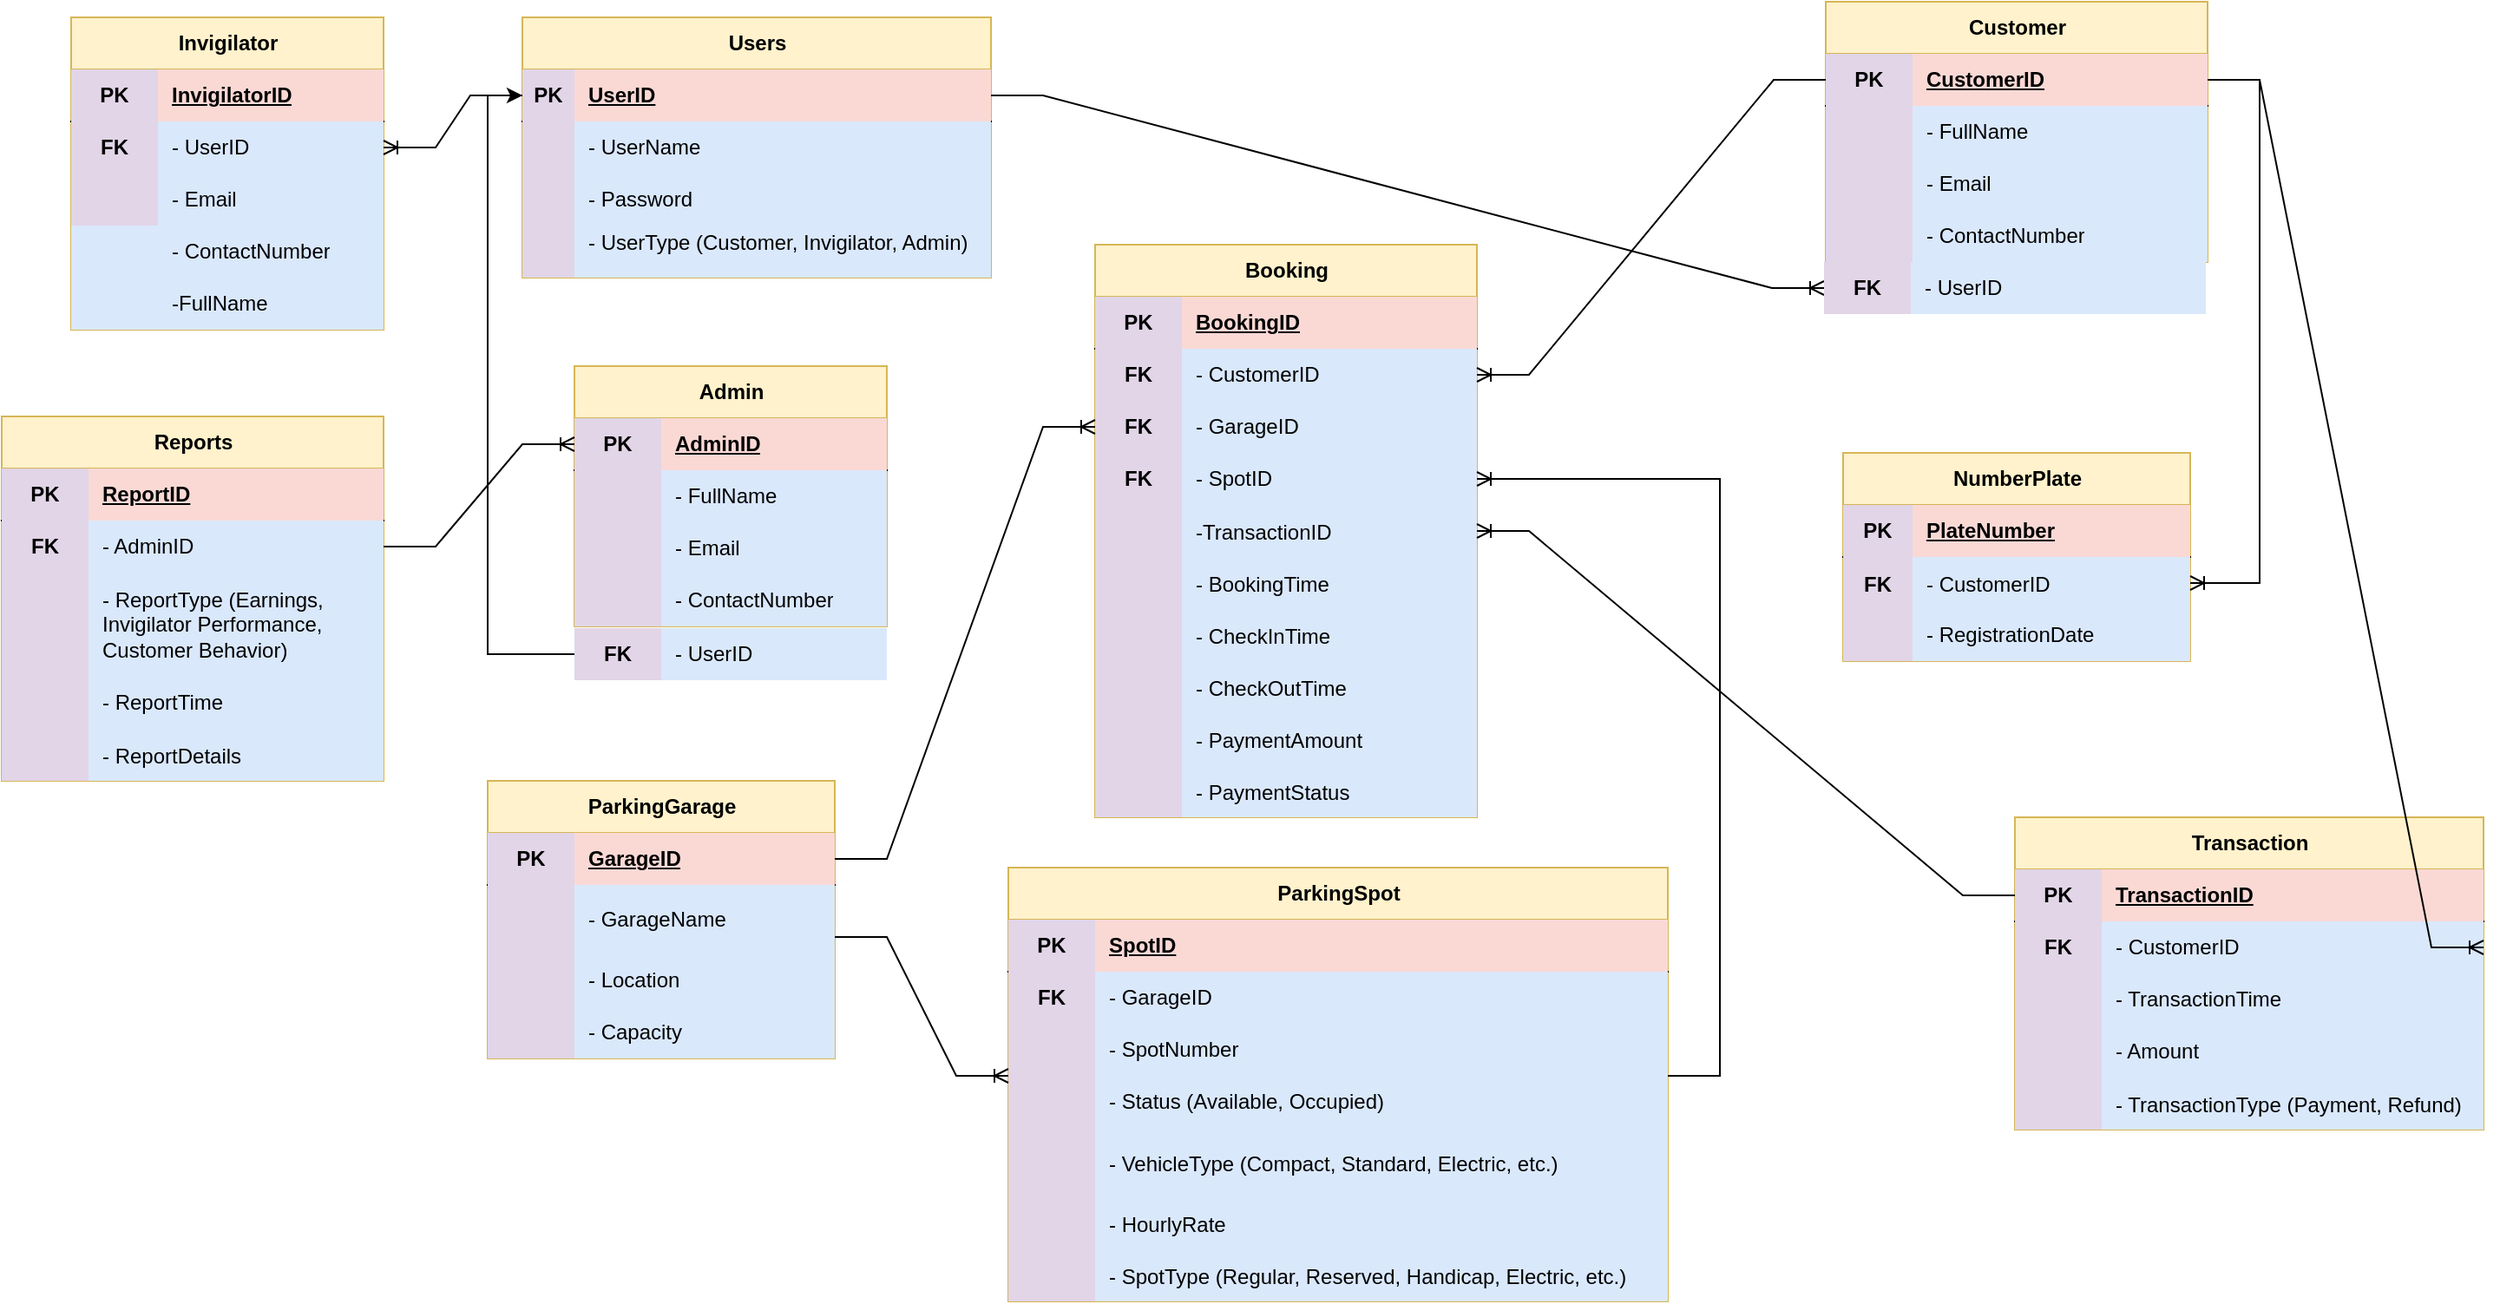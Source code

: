 <mxfile version="22.1.3" type="github">
  <diagram name="Page-1" id="tpXVpyo-KU8djXzVAxod">
    <mxGraphModel dx="2537" dy="892" grid="1" gridSize="10" guides="1" tooltips="1" connect="1" arrows="1" fold="1" page="1" pageScale="1" pageWidth="850" pageHeight="1100" math="0" shadow="0">
      <root>
        <mxCell id="0" />
        <mxCell id="1" parent="0" />
        <mxCell id="DmGs42ywXg6rTaNOc7i5-1" value="Users" style="shape=table;startSize=30;container=1;collapsible=1;childLayout=tableLayout;fixedRows=1;rowLines=0;fontStyle=1;align=center;resizeLast=1;html=1;fillColor=#fff2cc;strokeColor=#d6b656;" parent="1" vertex="1">
          <mxGeometry x="-10" y="159" width="270" height="150" as="geometry" />
        </mxCell>
        <mxCell id="DmGs42ywXg6rTaNOc7i5-2" value="" style="shape=tableRow;horizontal=0;startSize=0;swimlaneHead=0;swimlaneBody=0;fillColor=none;collapsible=0;dropTarget=0;points=[[0,0.5],[1,0.5]];portConstraint=eastwest;top=0;left=0;right=0;bottom=1;" parent="DmGs42ywXg6rTaNOc7i5-1" vertex="1">
          <mxGeometry y="30" width="270" height="30" as="geometry" />
        </mxCell>
        <mxCell id="DmGs42ywXg6rTaNOc7i5-3" value="PK" style="shape=partialRectangle;connectable=0;fillColor=#e1d5e7;top=0;left=0;bottom=0;right=0;fontStyle=1;overflow=hidden;whiteSpace=wrap;html=1;strokeColor=#9673a6;" parent="DmGs42ywXg6rTaNOc7i5-2" vertex="1">
          <mxGeometry width="30" height="30" as="geometry">
            <mxRectangle width="30" height="30" as="alternateBounds" />
          </mxGeometry>
        </mxCell>
        <mxCell id="DmGs42ywXg6rTaNOc7i5-4" value="UserID" style="shape=partialRectangle;connectable=0;fillColor=#fad9d5;top=0;left=0;bottom=0;right=0;align=left;spacingLeft=6;fontStyle=5;overflow=hidden;whiteSpace=wrap;html=1;strokeColor=#ae4132;" parent="DmGs42ywXg6rTaNOc7i5-2" vertex="1">
          <mxGeometry x="30" width="240" height="30" as="geometry">
            <mxRectangle width="240" height="30" as="alternateBounds" />
          </mxGeometry>
        </mxCell>
        <mxCell id="DmGs42ywXg6rTaNOc7i5-5" value="" style="shape=tableRow;horizontal=0;startSize=0;swimlaneHead=0;swimlaneBody=0;fillColor=none;collapsible=0;dropTarget=0;points=[[0,0.5],[1,0.5]];portConstraint=eastwest;top=0;left=0;right=0;bottom=0;" parent="DmGs42ywXg6rTaNOc7i5-1" vertex="1">
          <mxGeometry y="60" width="270" height="30" as="geometry" />
        </mxCell>
        <mxCell id="DmGs42ywXg6rTaNOc7i5-6" value="" style="shape=partialRectangle;connectable=0;fillColor=#e1d5e7;top=0;left=0;bottom=0;right=0;editable=1;overflow=hidden;whiteSpace=wrap;html=1;strokeColor=#9673a6;" parent="DmGs42ywXg6rTaNOc7i5-5" vertex="1">
          <mxGeometry width="30" height="30" as="geometry">
            <mxRectangle width="30" height="30" as="alternateBounds" />
          </mxGeometry>
        </mxCell>
        <mxCell id="DmGs42ywXg6rTaNOc7i5-7" value="- UserName" style="shape=partialRectangle;connectable=0;fillColor=#dae8fc;top=0;left=0;bottom=0;right=0;align=left;spacingLeft=6;overflow=hidden;whiteSpace=wrap;html=1;strokeColor=#6c8ebf;" parent="DmGs42ywXg6rTaNOc7i5-5" vertex="1">
          <mxGeometry x="30" width="240" height="30" as="geometry">
            <mxRectangle width="240" height="30" as="alternateBounds" />
          </mxGeometry>
        </mxCell>
        <mxCell id="DmGs42ywXg6rTaNOc7i5-8" value="" style="shape=tableRow;horizontal=0;startSize=0;swimlaneHead=0;swimlaneBody=0;fillColor=none;collapsible=0;dropTarget=0;points=[[0,0.5],[1,0.5]];portConstraint=eastwest;top=0;left=0;right=0;bottom=0;" parent="DmGs42ywXg6rTaNOc7i5-1" vertex="1">
          <mxGeometry y="90" width="270" height="30" as="geometry" />
        </mxCell>
        <mxCell id="DmGs42ywXg6rTaNOc7i5-9" value="" style="shape=partialRectangle;connectable=0;fillColor=#e1d5e7;top=0;left=0;bottom=0;right=0;editable=1;overflow=hidden;whiteSpace=wrap;html=1;strokeColor=#9673a6;" parent="DmGs42ywXg6rTaNOc7i5-8" vertex="1">
          <mxGeometry width="30" height="30" as="geometry">
            <mxRectangle width="30" height="30" as="alternateBounds" />
          </mxGeometry>
        </mxCell>
        <mxCell id="DmGs42ywXg6rTaNOc7i5-10" value="- Password" style="shape=partialRectangle;connectable=0;fillColor=#dae8fc;top=0;left=0;bottom=0;right=0;align=left;spacingLeft=6;overflow=hidden;whiteSpace=wrap;html=1;strokeColor=#6c8ebf;" parent="DmGs42ywXg6rTaNOc7i5-8" vertex="1">
          <mxGeometry x="30" width="240" height="30" as="geometry">
            <mxRectangle width="240" height="30" as="alternateBounds" />
          </mxGeometry>
        </mxCell>
        <mxCell id="DmGs42ywXg6rTaNOc7i5-11" value="" style="shape=tableRow;horizontal=0;startSize=0;swimlaneHead=0;swimlaneBody=0;fillColor=none;collapsible=0;dropTarget=0;points=[[0,0.5],[1,0.5]];portConstraint=eastwest;top=0;left=0;right=0;bottom=0;" parent="DmGs42ywXg6rTaNOc7i5-1" vertex="1">
          <mxGeometry y="120" width="270" height="30" as="geometry" />
        </mxCell>
        <mxCell id="DmGs42ywXg6rTaNOc7i5-12" value="" style="shape=partialRectangle;connectable=0;fillColor=#e1d5e7;top=0;left=0;bottom=0;right=0;editable=1;overflow=hidden;whiteSpace=wrap;html=1;strokeColor=#9673a6;" parent="DmGs42ywXg6rTaNOc7i5-11" vertex="1">
          <mxGeometry width="30" height="30" as="geometry">
            <mxRectangle width="30" height="30" as="alternateBounds" />
          </mxGeometry>
        </mxCell>
        <mxCell id="DmGs42ywXg6rTaNOc7i5-13" value="&lt;div&gt;- UserType (Customer, Invigilator, Admin)&lt;/div&gt;&lt;div&gt;&lt;br&gt;&lt;/div&gt;" style="shape=partialRectangle;connectable=0;fillColor=#dae8fc;top=0;left=0;bottom=0;right=0;align=left;spacingLeft=6;overflow=hidden;whiteSpace=wrap;html=1;strokeColor=#6c8ebf;" parent="DmGs42ywXg6rTaNOc7i5-11" vertex="1">
          <mxGeometry x="30" width="240" height="30" as="geometry">
            <mxRectangle width="240" height="30" as="alternateBounds" />
          </mxGeometry>
        </mxCell>
        <mxCell id="DmGs42ywXg6rTaNOc7i5-40" value="&lt;div&gt;Customer&lt;/div&gt;" style="shape=table;startSize=30;container=1;collapsible=1;childLayout=tableLayout;fixedRows=1;rowLines=0;fontStyle=1;align=center;resizeLast=1;html=1;fillColor=#fff2cc;strokeColor=#d6b656;" parent="1" vertex="1">
          <mxGeometry x="741" y="150" width="220" height="150" as="geometry" />
        </mxCell>
        <mxCell id="DmGs42ywXg6rTaNOc7i5-41" value="" style="shape=tableRow;horizontal=0;startSize=0;swimlaneHead=0;swimlaneBody=0;fillColor=none;collapsible=0;dropTarget=0;points=[[0,0.5],[1,0.5]];portConstraint=eastwest;top=0;left=0;right=0;bottom=1;" parent="DmGs42ywXg6rTaNOc7i5-40" vertex="1">
          <mxGeometry y="30" width="220" height="30" as="geometry" />
        </mxCell>
        <mxCell id="DmGs42ywXg6rTaNOc7i5-42" value="PK" style="shape=partialRectangle;connectable=0;fillColor=#e1d5e7;top=0;left=0;bottom=0;right=0;fontStyle=1;overflow=hidden;whiteSpace=wrap;html=1;strokeColor=#9673a6;" parent="DmGs42ywXg6rTaNOc7i5-41" vertex="1">
          <mxGeometry width="50" height="30" as="geometry">
            <mxRectangle width="50" height="30" as="alternateBounds" />
          </mxGeometry>
        </mxCell>
        <mxCell id="DmGs42ywXg6rTaNOc7i5-43" value="CustomerID" style="shape=partialRectangle;connectable=0;fillColor=#fad9d5;top=0;left=0;bottom=0;right=0;align=left;spacingLeft=6;fontStyle=5;overflow=hidden;whiteSpace=wrap;html=1;strokeColor=#ae4132;" parent="DmGs42ywXg6rTaNOc7i5-41" vertex="1">
          <mxGeometry x="50" width="170" height="30" as="geometry">
            <mxRectangle width="170" height="30" as="alternateBounds" />
          </mxGeometry>
        </mxCell>
        <mxCell id="DmGs42ywXg6rTaNOc7i5-44" value="" style="shape=tableRow;horizontal=0;startSize=0;swimlaneHead=0;swimlaneBody=0;fillColor=none;collapsible=0;dropTarget=0;points=[[0,0.5],[1,0.5]];portConstraint=eastwest;top=0;left=0;right=0;bottom=0;" parent="DmGs42ywXg6rTaNOc7i5-40" vertex="1">
          <mxGeometry y="60" width="220" height="30" as="geometry" />
        </mxCell>
        <mxCell id="DmGs42ywXg6rTaNOc7i5-45" value="" style="shape=partialRectangle;connectable=0;fillColor=#e1d5e7;top=0;left=0;bottom=0;right=0;editable=1;overflow=hidden;whiteSpace=wrap;html=1;strokeColor=#9673a6;" parent="DmGs42ywXg6rTaNOc7i5-44" vertex="1">
          <mxGeometry width="50" height="30" as="geometry">
            <mxRectangle width="50" height="30" as="alternateBounds" />
          </mxGeometry>
        </mxCell>
        <mxCell id="DmGs42ywXg6rTaNOc7i5-46" value="- FullName" style="shape=partialRectangle;connectable=0;fillColor=#dae8fc;top=0;left=0;bottom=0;right=0;align=left;spacingLeft=6;overflow=hidden;whiteSpace=wrap;html=1;strokeColor=#6c8ebf;" parent="DmGs42ywXg6rTaNOc7i5-44" vertex="1">
          <mxGeometry x="50" width="170" height="30" as="geometry">
            <mxRectangle width="170" height="30" as="alternateBounds" />
          </mxGeometry>
        </mxCell>
        <mxCell id="DmGs42ywXg6rTaNOc7i5-47" value="" style="shape=tableRow;horizontal=0;startSize=0;swimlaneHead=0;swimlaneBody=0;fillColor=none;collapsible=0;dropTarget=0;points=[[0,0.5],[1,0.5]];portConstraint=eastwest;top=0;left=0;right=0;bottom=0;" parent="DmGs42ywXg6rTaNOc7i5-40" vertex="1">
          <mxGeometry y="90" width="220" height="30" as="geometry" />
        </mxCell>
        <mxCell id="DmGs42ywXg6rTaNOc7i5-48" value="" style="shape=partialRectangle;connectable=0;fillColor=#e1d5e7;top=0;left=0;bottom=0;right=0;editable=1;overflow=hidden;whiteSpace=wrap;html=1;strokeColor=#9673a6;" parent="DmGs42ywXg6rTaNOc7i5-47" vertex="1">
          <mxGeometry width="50" height="30" as="geometry">
            <mxRectangle width="50" height="30" as="alternateBounds" />
          </mxGeometry>
        </mxCell>
        <mxCell id="DmGs42ywXg6rTaNOc7i5-49" value="- Email" style="shape=partialRectangle;connectable=0;fillColor=#dae8fc;top=0;left=0;bottom=0;right=0;align=left;spacingLeft=6;overflow=hidden;whiteSpace=wrap;html=1;strokeColor=#6c8ebf;" parent="DmGs42ywXg6rTaNOc7i5-47" vertex="1">
          <mxGeometry x="50" width="170" height="30" as="geometry">
            <mxRectangle width="170" height="30" as="alternateBounds" />
          </mxGeometry>
        </mxCell>
        <mxCell id="DmGs42ywXg6rTaNOc7i5-50" value="" style="shape=tableRow;horizontal=0;startSize=0;swimlaneHead=0;swimlaneBody=0;fillColor=none;collapsible=0;dropTarget=0;points=[[0,0.5],[1,0.5]];portConstraint=eastwest;top=0;left=0;right=0;bottom=0;" parent="DmGs42ywXg6rTaNOc7i5-40" vertex="1">
          <mxGeometry y="120" width="220" height="30" as="geometry" />
        </mxCell>
        <mxCell id="DmGs42ywXg6rTaNOc7i5-51" value="" style="shape=partialRectangle;connectable=0;fillColor=#e1d5e7;top=0;left=0;bottom=0;right=0;editable=1;overflow=hidden;whiteSpace=wrap;html=1;strokeColor=#9673a6;" parent="DmGs42ywXg6rTaNOc7i5-50" vertex="1">
          <mxGeometry width="50" height="30" as="geometry">
            <mxRectangle width="50" height="30" as="alternateBounds" />
          </mxGeometry>
        </mxCell>
        <mxCell id="DmGs42ywXg6rTaNOc7i5-52" value="- ContactNumber" style="shape=partialRectangle;connectable=0;fillColor=#dae8fc;top=0;left=0;bottom=0;right=0;align=left;spacingLeft=6;overflow=hidden;whiteSpace=wrap;html=1;strokeColor=#6c8ebf;" parent="DmGs42ywXg6rTaNOc7i5-50" vertex="1">
          <mxGeometry x="50" width="170" height="30" as="geometry">
            <mxRectangle width="170" height="30" as="alternateBounds" />
          </mxGeometry>
        </mxCell>
        <mxCell id="DmGs42ywXg6rTaNOc7i5-53" value="&lt;div&gt;Invigilator&lt;/div&gt;" style="shape=table;startSize=30;container=1;collapsible=1;childLayout=tableLayout;fixedRows=1;rowLines=0;fontStyle=1;align=center;resizeLast=1;html=1;fillColor=#fff2cc;strokeColor=#d6b656;" parent="1" vertex="1">
          <mxGeometry x="-270" y="159" width="180" height="180" as="geometry" />
        </mxCell>
        <mxCell id="DmGs42ywXg6rTaNOc7i5-54" value="" style="shape=tableRow;horizontal=0;startSize=0;swimlaneHead=0;swimlaneBody=0;fillColor=none;collapsible=0;dropTarget=0;points=[[0,0.5],[1,0.5]];portConstraint=eastwest;top=0;left=0;right=0;bottom=1;" parent="DmGs42ywXg6rTaNOc7i5-53" vertex="1">
          <mxGeometry y="30" width="180" height="30" as="geometry" />
        </mxCell>
        <mxCell id="DmGs42ywXg6rTaNOc7i5-55" value="PK" style="shape=partialRectangle;connectable=0;fillColor=#e1d5e7;top=0;left=0;bottom=0;right=0;fontStyle=1;overflow=hidden;whiteSpace=wrap;html=1;strokeColor=#9673a6;" parent="DmGs42ywXg6rTaNOc7i5-54" vertex="1">
          <mxGeometry width="50" height="30" as="geometry">
            <mxRectangle width="50" height="30" as="alternateBounds" />
          </mxGeometry>
        </mxCell>
        <mxCell id="DmGs42ywXg6rTaNOc7i5-56" value="InvigilatorID" style="shape=partialRectangle;connectable=0;fillColor=#fad9d5;top=0;left=0;bottom=0;right=0;align=left;spacingLeft=6;fontStyle=5;overflow=hidden;whiteSpace=wrap;html=1;strokeColor=#ae4132;" parent="DmGs42ywXg6rTaNOc7i5-54" vertex="1">
          <mxGeometry x="50" width="130" height="30" as="geometry">
            <mxRectangle width="130" height="30" as="alternateBounds" />
          </mxGeometry>
        </mxCell>
        <mxCell id="DmGs42ywXg6rTaNOc7i5-57" value="" style="shape=tableRow;horizontal=0;startSize=0;swimlaneHead=0;swimlaneBody=0;fillColor=none;collapsible=0;dropTarget=0;points=[[0,0.5],[1,0.5]];portConstraint=eastwest;top=0;left=0;right=0;bottom=0;" parent="DmGs42ywXg6rTaNOc7i5-53" vertex="1">
          <mxGeometry y="60" width="180" height="30" as="geometry" />
        </mxCell>
        <mxCell id="DmGs42ywXg6rTaNOc7i5-58" value="&lt;b&gt;FK&lt;/b&gt;" style="shape=partialRectangle;connectable=0;fillColor=#e1d5e7;top=0;left=0;bottom=0;right=0;editable=1;overflow=hidden;whiteSpace=wrap;html=1;strokeColor=#9673a6;" parent="DmGs42ywXg6rTaNOc7i5-57" vertex="1">
          <mxGeometry width="50" height="30" as="geometry">
            <mxRectangle width="50" height="30" as="alternateBounds" />
          </mxGeometry>
        </mxCell>
        <mxCell id="DmGs42ywXg6rTaNOc7i5-59" value="- UserID" style="shape=partialRectangle;connectable=0;fillColor=#dae8fc;top=0;left=0;bottom=0;right=0;align=left;spacingLeft=6;overflow=hidden;whiteSpace=wrap;html=1;strokeColor=#6c8ebf;" parent="DmGs42ywXg6rTaNOc7i5-57" vertex="1">
          <mxGeometry x="50" width="130" height="30" as="geometry">
            <mxRectangle width="130" height="30" as="alternateBounds" />
          </mxGeometry>
        </mxCell>
        <mxCell id="DmGs42ywXg6rTaNOc7i5-60" value="" style="shape=tableRow;horizontal=0;startSize=0;swimlaneHead=0;swimlaneBody=0;fillColor=#dae8fc;collapsible=0;dropTarget=0;points=[[0,0.5],[1,0.5]];portConstraint=eastwest;top=0;left=0;right=0;bottom=0;strokeColor=#6c8ebf;" parent="DmGs42ywXg6rTaNOc7i5-53" vertex="1">
          <mxGeometry y="90" width="180" height="30" as="geometry" />
        </mxCell>
        <mxCell id="DmGs42ywXg6rTaNOc7i5-61" value="" style="shape=partialRectangle;connectable=0;fillColor=#e1d5e7;top=0;left=0;bottom=0;right=0;editable=1;overflow=hidden;whiteSpace=wrap;html=1;strokeColor=#9673a6;" parent="DmGs42ywXg6rTaNOc7i5-60" vertex="1">
          <mxGeometry width="50" height="30" as="geometry">
            <mxRectangle width="50" height="30" as="alternateBounds" />
          </mxGeometry>
        </mxCell>
        <mxCell id="DmGs42ywXg6rTaNOc7i5-62" value="- Email" style="shape=partialRectangle;connectable=0;fillColor=#dae8fc;top=0;left=0;bottom=0;right=0;align=left;spacingLeft=6;overflow=hidden;whiteSpace=wrap;html=1;strokeColor=#6c8ebf;" parent="DmGs42ywXg6rTaNOc7i5-60" vertex="1">
          <mxGeometry x="50" width="130" height="30" as="geometry">
            <mxRectangle width="130" height="30" as="alternateBounds" />
          </mxGeometry>
        </mxCell>
        <mxCell id="DmGs42ywXg6rTaNOc7i5-63" value="" style="shape=tableRow;horizontal=0;startSize=0;swimlaneHead=0;swimlaneBody=0;fillColor=#dae8fc;collapsible=0;dropTarget=0;points=[[0,0.5],[1,0.5]];portConstraint=eastwest;top=0;left=0;right=0;bottom=0;strokeColor=#6c8ebf;" parent="DmGs42ywXg6rTaNOc7i5-53" vertex="1">
          <mxGeometry y="120" width="180" height="30" as="geometry" />
        </mxCell>
        <mxCell id="DmGs42ywXg6rTaNOc7i5-64" value="" style="shape=partialRectangle;connectable=0;fillColor=#dae8fc;top=0;left=0;bottom=0;right=0;editable=1;overflow=hidden;whiteSpace=wrap;html=1;strokeColor=#6c8ebf;" parent="DmGs42ywXg6rTaNOc7i5-63" vertex="1">
          <mxGeometry width="50" height="30" as="geometry">
            <mxRectangle width="50" height="30" as="alternateBounds" />
          </mxGeometry>
        </mxCell>
        <mxCell id="DmGs42ywXg6rTaNOc7i5-65" value="- ContactNumber" style="shape=partialRectangle;connectable=0;fillColor=#dae8fc;top=0;left=0;bottom=0;right=0;align=left;spacingLeft=6;overflow=hidden;whiteSpace=wrap;html=1;strokeColor=#6c8ebf;" parent="DmGs42ywXg6rTaNOc7i5-63" vertex="1">
          <mxGeometry x="50" width="130" height="30" as="geometry">
            <mxRectangle width="130" height="30" as="alternateBounds" />
          </mxGeometry>
        </mxCell>
        <mxCell id="Zb8SnS18FpGo9hTT1Mqb-21" value="" style="shape=tableRow;horizontal=0;startSize=0;swimlaneHead=0;swimlaneBody=0;fillColor=#dae8fc;collapsible=0;dropTarget=0;points=[[0,0.5],[1,0.5]];portConstraint=eastwest;top=0;left=0;right=0;bottom=0;strokeColor=#6c8ebf;" vertex="1" parent="DmGs42ywXg6rTaNOc7i5-53">
          <mxGeometry y="150" width="180" height="30" as="geometry" />
        </mxCell>
        <mxCell id="Zb8SnS18FpGo9hTT1Mqb-22" value="" style="shape=partialRectangle;connectable=0;fillColor=#dae8fc;top=0;left=0;bottom=0;right=0;editable=1;overflow=hidden;whiteSpace=wrap;html=1;strokeColor=#6c8ebf;" vertex="1" parent="Zb8SnS18FpGo9hTT1Mqb-21">
          <mxGeometry width="50" height="30" as="geometry">
            <mxRectangle width="50" height="30" as="alternateBounds" />
          </mxGeometry>
        </mxCell>
        <mxCell id="Zb8SnS18FpGo9hTT1Mqb-23" value="-FullName" style="shape=partialRectangle;connectable=0;fillColor=#dae8fc;top=0;left=0;bottom=0;right=0;align=left;spacingLeft=6;overflow=hidden;whiteSpace=wrap;html=1;strokeColor=#6c8ebf;" vertex="1" parent="Zb8SnS18FpGo9hTT1Mqb-21">
          <mxGeometry x="50" width="130" height="30" as="geometry">
            <mxRectangle width="130" height="30" as="alternateBounds" />
          </mxGeometry>
        </mxCell>
        <mxCell id="DmGs42ywXg6rTaNOc7i5-66" value="&lt;div&gt;Admin&lt;/div&gt;" style="shape=table;startSize=30;container=1;collapsible=1;childLayout=tableLayout;fixedRows=1;rowLines=0;fontStyle=1;align=center;resizeLast=1;html=1;fillColor=#fff2cc;strokeColor=#d6b656;" parent="1" vertex="1">
          <mxGeometry x="20" y="360" width="180" height="150" as="geometry" />
        </mxCell>
        <mxCell id="DmGs42ywXg6rTaNOc7i5-67" value="" style="shape=tableRow;horizontal=0;startSize=0;swimlaneHead=0;swimlaneBody=0;fillColor=none;collapsible=0;dropTarget=0;points=[[0,0.5],[1,0.5]];portConstraint=eastwest;top=0;left=0;right=0;bottom=1;" parent="DmGs42ywXg6rTaNOc7i5-66" vertex="1">
          <mxGeometry y="30" width="180" height="30" as="geometry" />
        </mxCell>
        <mxCell id="DmGs42ywXg6rTaNOc7i5-68" value="PK" style="shape=partialRectangle;connectable=0;fillColor=#e1d5e7;top=0;left=0;bottom=0;right=0;fontStyle=1;overflow=hidden;whiteSpace=wrap;html=1;strokeColor=#9673a6;" parent="DmGs42ywXg6rTaNOc7i5-67" vertex="1">
          <mxGeometry width="50" height="30" as="geometry">
            <mxRectangle width="50" height="30" as="alternateBounds" />
          </mxGeometry>
        </mxCell>
        <mxCell id="DmGs42ywXg6rTaNOc7i5-69" value="AdminID" style="shape=partialRectangle;connectable=0;fillColor=#fad9d5;top=0;left=0;bottom=0;right=0;align=left;spacingLeft=6;fontStyle=5;overflow=hidden;whiteSpace=wrap;html=1;strokeColor=#ae4132;" parent="DmGs42ywXg6rTaNOc7i5-67" vertex="1">
          <mxGeometry x="50" width="130" height="30" as="geometry">
            <mxRectangle width="130" height="30" as="alternateBounds" />
          </mxGeometry>
        </mxCell>
        <mxCell id="DmGs42ywXg6rTaNOc7i5-70" value="" style="shape=tableRow;horizontal=0;startSize=0;swimlaneHead=0;swimlaneBody=0;fillColor=none;collapsible=0;dropTarget=0;points=[[0,0.5],[1,0.5]];portConstraint=eastwest;top=0;left=0;right=0;bottom=0;" parent="DmGs42ywXg6rTaNOc7i5-66" vertex="1">
          <mxGeometry y="60" width="180" height="30" as="geometry" />
        </mxCell>
        <mxCell id="DmGs42ywXg6rTaNOc7i5-71" value="" style="shape=partialRectangle;connectable=0;fillColor=#e1d5e7;top=0;left=0;bottom=0;right=0;editable=1;overflow=hidden;whiteSpace=wrap;html=1;strokeColor=#9673a6;" parent="DmGs42ywXg6rTaNOc7i5-70" vertex="1">
          <mxGeometry width="50" height="30" as="geometry">
            <mxRectangle width="50" height="30" as="alternateBounds" />
          </mxGeometry>
        </mxCell>
        <mxCell id="DmGs42ywXg6rTaNOc7i5-72" value="- FullName" style="shape=partialRectangle;connectable=0;fillColor=#dae8fc;top=0;left=0;bottom=0;right=0;align=left;spacingLeft=6;overflow=hidden;whiteSpace=wrap;html=1;strokeColor=#6c8ebf;" parent="DmGs42ywXg6rTaNOc7i5-70" vertex="1">
          <mxGeometry x="50" width="130" height="30" as="geometry">
            <mxRectangle width="130" height="30" as="alternateBounds" />
          </mxGeometry>
        </mxCell>
        <mxCell id="DmGs42ywXg6rTaNOc7i5-73" value="" style="shape=tableRow;horizontal=0;startSize=0;swimlaneHead=0;swimlaneBody=0;fillColor=none;collapsible=0;dropTarget=0;points=[[0,0.5],[1,0.5]];portConstraint=eastwest;top=0;left=0;right=0;bottom=0;" parent="DmGs42ywXg6rTaNOc7i5-66" vertex="1">
          <mxGeometry y="90" width="180" height="30" as="geometry" />
        </mxCell>
        <mxCell id="DmGs42ywXg6rTaNOc7i5-74" value="" style="shape=partialRectangle;connectable=0;fillColor=#e1d5e7;top=0;left=0;bottom=0;right=0;editable=1;overflow=hidden;whiteSpace=wrap;html=1;strokeColor=#9673a6;" parent="DmGs42ywXg6rTaNOc7i5-73" vertex="1">
          <mxGeometry width="50" height="30" as="geometry">
            <mxRectangle width="50" height="30" as="alternateBounds" />
          </mxGeometry>
        </mxCell>
        <mxCell id="DmGs42ywXg6rTaNOc7i5-75" value="- Email" style="shape=partialRectangle;connectable=0;fillColor=#dae8fc;top=0;left=0;bottom=0;right=0;align=left;spacingLeft=6;overflow=hidden;whiteSpace=wrap;html=1;strokeColor=#6c8ebf;" parent="DmGs42ywXg6rTaNOc7i5-73" vertex="1">
          <mxGeometry x="50" width="130" height="30" as="geometry">
            <mxRectangle width="130" height="30" as="alternateBounds" />
          </mxGeometry>
        </mxCell>
        <mxCell id="DmGs42ywXg6rTaNOc7i5-76" value="" style="shape=tableRow;horizontal=0;startSize=0;swimlaneHead=0;swimlaneBody=0;fillColor=none;collapsible=0;dropTarget=0;points=[[0,0.5],[1,0.5]];portConstraint=eastwest;top=0;left=0;right=0;bottom=0;" parent="DmGs42ywXg6rTaNOc7i5-66" vertex="1">
          <mxGeometry y="120" width="180" height="30" as="geometry" />
        </mxCell>
        <mxCell id="DmGs42ywXg6rTaNOc7i5-77" value="" style="shape=partialRectangle;connectable=0;fillColor=#e1d5e7;top=0;left=0;bottom=0;right=0;editable=1;overflow=hidden;whiteSpace=wrap;html=1;strokeColor=#9673a6;" parent="DmGs42ywXg6rTaNOc7i5-76" vertex="1">
          <mxGeometry width="50" height="30" as="geometry">
            <mxRectangle width="50" height="30" as="alternateBounds" />
          </mxGeometry>
        </mxCell>
        <mxCell id="DmGs42ywXg6rTaNOc7i5-78" value="- ContactNumber" style="shape=partialRectangle;connectable=0;fillColor=#dae8fc;top=0;left=0;bottom=0;right=0;align=left;spacingLeft=6;overflow=hidden;whiteSpace=wrap;html=1;strokeColor=#6c8ebf;" parent="DmGs42ywXg6rTaNOc7i5-76" vertex="1">
          <mxGeometry x="50" width="130" height="30" as="geometry">
            <mxRectangle width="130" height="30" as="alternateBounds" />
          </mxGeometry>
        </mxCell>
        <mxCell id="DmGs42ywXg6rTaNOc7i5-79" value="&lt;div&gt;ParkingGarage&lt;/div&gt;" style="shape=table;startSize=30;container=1;collapsible=1;childLayout=tableLayout;fixedRows=1;rowLines=0;fontStyle=1;align=center;resizeLast=1;html=1;fillColor=#fff2cc;strokeColor=#d6b656;" parent="1" vertex="1">
          <mxGeometry x="-30" y="599" width="200" height="160" as="geometry" />
        </mxCell>
        <mxCell id="DmGs42ywXg6rTaNOc7i5-80" value="" style="shape=tableRow;horizontal=0;startSize=0;swimlaneHead=0;swimlaneBody=0;fillColor=none;collapsible=0;dropTarget=0;points=[[0,0.5],[1,0.5]];portConstraint=eastwest;top=0;left=0;right=0;bottom=1;" parent="DmGs42ywXg6rTaNOc7i5-79" vertex="1">
          <mxGeometry y="30" width="200" height="30" as="geometry" />
        </mxCell>
        <mxCell id="DmGs42ywXg6rTaNOc7i5-81" value="PK" style="shape=partialRectangle;connectable=0;fillColor=#e1d5e7;top=0;left=0;bottom=0;right=0;fontStyle=1;overflow=hidden;whiteSpace=wrap;html=1;strokeColor=#9673a6;" parent="DmGs42ywXg6rTaNOc7i5-80" vertex="1">
          <mxGeometry width="50" height="30" as="geometry">
            <mxRectangle width="50" height="30" as="alternateBounds" />
          </mxGeometry>
        </mxCell>
        <mxCell id="DmGs42ywXg6rTaNOc7i5-82" value="GarageID" style="shape=partialRectangle;connectable=0;fillColor=#fad9d5;top=0;left=0;bottom=0;right=0;align=left;spacingLeft=6;fontStyle=5;overflow=hidden;whiteSpace=wrap;html=1;strokeColor=#ae4132;" parent="DmGs42ywXg6rTaNOc7i5-80" vertex="1">
          <mxGeometry x="50" width="150" height="30" as="geometry">
            <mxRectangle width="150" height="30" as="alternateBounds" />
          </mxGeometry>
        </mxCell>
        <mxCell id="DmGs42ywXg6rTaNOc7i5-83" value="" style="shape=tableRow;horizontal=0;startSize=0;swimlaneHead=0;swimlaneBody=0;fillColor=none;collapsible=0;dropTarget=0;points=[[0,0.5],[1,0.5]];portConstraint=eastwest;top=0;left=0;right=0;bottom=0;" parent="DmGs42ywXg6rTaNOc7i5-79" vertex="1">
          <mxGeometry y="60" width="200" height="40" as="geometry" />
        </mxCell>
        <mxCell id="DmGs42ywXg6rTaNOc7i5-84" value="" style="shape=partialRectangle;connectable=0;fillColor=#e1d5e7;top=0;left=0;bottom=0;right=0;editable=1;overflow=hidden;whiteSpace=wrap;html=1;strokeColor=#9673a6;" parent="DmGs42ywXg6rTaNOc7i5-83" vertex="1">
          <mxGeometry width="50" height="40" as="geometry">
            <mxRectangle width="50" height="40" as="alternateBounds" />
          </mxGeometry>
        </mxCell>
        <mxCell id="DmGs42ywXg6rTaNOc7i5-85" value="- GarageName" style="shape=partialRectangle;connectable=0;fillColor=#dae8fc;top=0;left=0;bottom=0;right=0;align=left;spacingLeft=6;overflow=hidden;whiteSpace=wrap;html=1;strokeColor=#6c8ebf;" parent="DmGs42ywXg6rTaNOc7i5-83" vertex="1">
          <mxGeometry x="50" width="150" height="40" as="geometry">
            <mxRectangle width="150" height="40" as="alternateBounds" />
          </mxGeometry>
        </mxCell>
        <mxCell id="DmGs42ywXg6rTaNOc7i5-86" value="" style="shape=tableRow;horizontal=0;startSize=0;swimlaneHead=0;swimlaneBody=0;fillColor=#dae8fc;collapsible=0;dropTarget=0;points=[[0,0.5],[1,0.5]];portConstraint=eastwest;top=0;left=0;right=0;bottom=0;strokeColor=#6c8ebf;" parent="DmGs42ywXg6rTaNOc7i5-79" vertex="1">
          <mxGeometry y="100" width="200" height="30" as="geometry" />
        </mxCell>
        <mxCell id="DmGs42ywXg6rTaNOc7i5-87" value="" style="shape=partialRectangle;connectable=0;fillColor=#e1d5e7;top=0;left=0;bottom=0;right=0;editable=1;overflow=hidden;whiteSpace=wrap;html=1;strokeColor=#9673a6;" parent="DmGs42ywXg6rTaNOc7i5-86" vertex="1">
          <mxGeometry width="50" height="30" as="geometry">
            <mxRectangle width="50" height="30" as="alternateBounds" />
          </mxGeometry>
        </mxCell>
        <mxCell id="DmGs42ywXg6rTaNOc7i5-88" value="- Location" style="shape=partialRectangle;connectable=0;fillColor=#dae8fc;top=0;left=0;bottom=0;right=0;align=left;spacingLeft=6;overflow=hidden;whiteSpace=wrap;html=1;strokeColor=#6c8ebf;" parent="DmGs42ywXg6rTaNOc7i5-86" vertex="1">
          <mxGeometry x="50" width="150" height="30" as="geometry">
            <mxRectangle width="150" height="30" as="alternateBounds" />
          </mxGeometry>
        </mxCell>
        <mxCell id="DmGs42ywXg6rTaNOc7i5-89" value="" style="shape=tableRow;horizontal=0;startSize=0;swimlaneHead=0;swimlaneBody=0;fillColor=#dae8fc;collapsible=0;dropTarget=0;points=[[0,0.5],[1,0.5]];portConstraint=eastwest;top=0;left=0;right=0;bottom=0;strokeColor=#6c8ebf;" parent="DmGs42ywXg6rTaNOc7i5-79" vertex="1">
          <mxGeometry y="130" width="200" height="30" as="geometry" />
        </mxCell>
        <mxCell id="DmGs42ywXg6rTaNOc7i5-90" value="" style="shape=partialRectangle;connectable=0;fillColor=#e1d5e7;top=0;left=0;bottom=0;right=0;editable=1;overflow=hidden;whiteSpace=wrap;html=1;strokeColor=#9673a6;" parent="DmGs42ywXg6rTaNOc7i5-89" vertex="1">
          <mxGeometry width="50" height="30" as="geometry">
            <mxRectangle width="50" height="30" as="alternateBounds" />
          </mxGeometry>
        </mxCell>
        <mxCell id="DmGs42ywXg6rTaNOc7i5-91" value="- Capacity" style="shape=partialRectangle;connectable=0;fillColor=#dae8fc;top=0;left=0;bottom=0;right=0;align=left;spacingLeft=6;overflow=hidden;whiteSpace=wrap;html=1;strokeColor=#6c8ebf;" parent="DmGs42ywXg6rTaNOc7i5-89" vertex="1">
          <mxGeometry x="50" width="150" height="30" as="geometry">
            <mxRectangle width="150" height="30" as="alternateBounds" />
          </mxGeometry>
        </mxCell>
        <mxCell id="DmGs42ywXg6rTaNOc7i5-124" value="&lt;div&gt;Booking&lt;/div&gt;" style="shape=table;startSize=30;container=1;collapsible=1;childLayout=tableLayout;fixedRows=1;rowLines=0;fontStyle=1;align=center;resizeLast=1;html=1;fillColor=#fff2cc;strokeColor=#d6b656;" parent="1" vertex="1">
          <mxGeometry x="320" y="290" width="220" height="330" as="geometry" />
        </mxCell>
        <mxCell id="DmGs42ywXg6rTaNOc7i5-125" value="" style="shape=tableRow;horizontal=0;startSize=0;swimlaneHead=0;swimlaneBody=0;fillColor=none;collapsible=0;dropTarget=0;points=[[0,0.5],[1,0.5]];portConstraint=eastwest;top=0;left=0;right=0;bottom=1;" parent="DmGs42ywXg6rTaNOc7i5-124" vertex="1">
          <mxGeometry y="30" width="220" height="30" as="geometry" />
        </mxCell>
        <mxCell id="DmGs42ywXg6rTaNOc7i5-126" value="PK" style="shape=partialRectangle;connectable=0;fillColor=#e1d5e7;top=0;left=0;bottom=0;right=0;fontStyle=1;overflow=hidden;whiteSpace=wrap;html=1;strokeColor=#9673a6;" parent="DmGs42ywXg6rTaNOc7i5-125" vertex="1">
          <mxGeometry width="50" height="30" as="geometry">
            <mxRectangle width="50" height="30" as="alternateBounds" />
          </mxGeometry>
        </mxCell>
        <mxCell id="DmGs42ywXg6rTaNOc7i5-127" value="BookingID" style="shape=partialRectangle;connectable=0;top=0;left=0;bottom=0;right=0;align=left;spacingLeft=6;fontStyle=5;overflow=hidden;whiteSpace=wrap;html=1;fillColor=#fad9d5;strokeColor=#ae4132;" parent="DmGs42ywXg6rTaNOc7i5-125" vertex="1">
          <mxGeometry x="50" width="170" height="30" as="geometry">
            <mxRectangle width="170" height="30" as="alternateBounds" />
          </mxGeometry>
        </mxCell>
        <mxCell id="DmGs42ywXg6rTaNOc7i5-128" value="" style="shape=tableRow;horizontal=0;startSize=0;swimlaneHead=0;swimlaneBody=0;fillColor=none;collapsible=0;dropTarget=0;points=[[0,0.5],[1,0.5]];portConstraint=eastwest;top=0;left=0;right=0;bottom=0;" parent="DmGs42ywXg6rTaNOc7i5-124" vertex="1">
          <mxGeometry y="60" width="220" height="30" as="geometry" />
        </mxCell>
        <mxCell id="DmGs42ywXg6rTaNOc7i5-129" value="&lt;b style=&quot;border-color: var(--border-color);&quot;&gt;FK&lt;/b&gt;" style="shape=partialRectangle;connectable=0;fillColor=#e1d5e7;top=0;left=0;bottom=0;right=0;editable=1;overflow=hidden;whiteSpace=wrap;html=1;strokeColor=#9673a6;" parent="DmGs42ywXg6rTaNOc7i5-128" vertex="1">
          <mxGeometry width="50" height="30" as="geometry">
            <mxRectangle width="50" height="30" as="alternateBounds" />
          </mxGeometry>
        </mxCell>
        <mxCell id="DmGs42ywXg6rTaNOc7i5-130" value="- CustomerID" style="shape=partialRectangle;connectable=0;fillColor=#dae8fc;top=0;left=0;bottom=0;right=0;align=left;spacingLeft=6;overflow=hidden;whiteSpace=wrap;html=1;strokeColor=#6c8ebf;" parent="DmGs42ywXg6rTaNOc7i5-128" vertex="1">
          <mxGeometry x="50" width="170" height="30" as="geometry">
            <mxRectangle width="170" height="30" as="alternateBounds" />
          </mxGeometry>
        </mxCell>
        <mxCell id="DmGs42ywXg6rTaNOc7i5-131" value="" style="shape=tableRow;horizontal=0;startSize=0;swimlaneHead=0;swimlaneBody=0;fillColor=none;collapsible=0;dropTarget=0;points=[[0,0.5],[1,0.5]];portConstraint=eastwest;top=0;left=0;right=0;bottom=0;" parent="DmGs42ywXg6rTaNOc7i5-124" vertex="1">
          <mxGeometry y="90" width="220" height="30" as="geometry" />
        </mxCell>
        <mxCell id="DmGs42ywXg6rTaNOc7i5-132" value="&lt;b style=&quot;border-color: var(--border-color);&quot;&gt;FK&lt;/b&gt;" style="shape=partialRectangle;connectable=0;fillColor=#e1d5e7;top=0;left=0;bottom=0;right=0;editable=1;overflow=hidden;whiteSpace=wrap;html=1;strokeColor=#9673a6;" parent="DmGs42ywXg6rTaNOc7i5-131" vertex="1">
          <mxGeometry width="50" height="30" as="geometry">
            <mxRectangle width="50" height="30" as="alternateBounds" />
          </mxGeometry>
        </mxCell>
        <mxCell id="DmGs42ywXg6rTaNOc7i5-133" value="- GarageID" style="shape=partialRectangle;connectable=0;fillColor=#dae8fc;top=0;left=0;bottom=0;right=0;align=left;spacingLeft=6;overflow=hidden;whiteSpace=wrap;html=1;strokeColor=#6c8ebf;" parent="DmGs42ywXg6rTaNOc7i5-131" vertex="1">
          <mxGeometry x="50" width="170" height="30" as="geometry">
            <mxRectangle width="170" height="30" as="alternateBounds" />
          </mxGeometry>
        </mxCell>
        <mxCell id="DmGs42ywXg6rTaNOc7i5-134" value="" style="shape=tableRow;horizontal=0;startSize=0;swimlaneHead=0;swimlaneBody=0;fillColor=none;collapsible=0;dropTarget=0;points=[[0,0.5],[1,0.5]];portConstraint=eastwest;top=0;left=0;right=0;bottom=0;" parent="DmGs42ywXg6rTaNOc7i5-124" vertex="1">
          <mxGeometry y="120" width="220" height="30" as="geometry" />
        </mxCell>
        <mxCell id="DmGs42ywXg6rTaNOc7i5-135" value="&lt;b style=&quot;border-color: var(--border-color);&quot;&gt;FK&lt;/b&gt;" style="shape=partialRectangle;connectable=0;fillColor=#e1d5e7;top=0;left=0;bottom=0;right=0;editable=1;overflow=hidden;whiteSpace=wrap;html=1;strokeColor=#9673a6;" parent="DmGs42ywXg6rTaNOc7i5-134" vertex="1">
          <mxGeometry width="50" height="30" as="geometry">
            <mxRectangle width="50" height="30" as="alternateBounds" />
          </mxGeometry>
        </mxCell>
        <mxCell id="DmGs42ywXg6rTaNOc7i5-136" value="- SpotID" style="shape=partialRectangle;connectable=0;fillColor=#dae8fc;top=0;left=0;bottom=0;right=0;align=left;spacingLeft=6;overflow=hidden;whiteSpace=wrap;html=1;strokeColor=#6c8ebf;" parent="DmGs42ywXg6rTaNOc7i5-134" vertex="1">
          <mxGeometry x="50" width="170" height="30" as="geometry">
            <mxRectangle width="170" height="30" as="alternateBounds" />
          </mxGeometry>
        </mxCell>
        <mxCell id="DmGs42ywXg6rTaNOc7i5-143" value="" style="shape=tableRow;horizontal=0;startSize=0;swimlaneHead=0;swimlaneBody=0;fillColor=none;collapsible=0;dropTarget=0;points=[[0,0.5],[1,0.5]];portConstraint=eastwest;top=0;left=0;right=0;bottom=0;" parent="DmGs42ywXg6rTaNOc7i5-124" vertex="1">
          <mxGeometry y="150" width="220" height="30" as="geometry" />
        </mxCell>
        <mxCell id="DmGs42ywXg6rTaNOc7i5-144" value="" style="shape=partialRectangle;connectable=0;fillColor=#e1d5e7;top=0;left=0;bottom=0;right=0;editable=1;overflow=hidden;strokeColor=#9673a6;" parent="DmGs42ywXg6rTaNOc7i5-143" vertex="1">
          <mxGeometry width="50" height="30" as="geometry">
            <mxRectangle width="50" height="30" as="alternateBounds" />
          </mxGeometry>
        </mxCell>
        <mxCell id="DmGs42ywXg6rTaNOc7i5-145" value="-TransactionID" style="shape=partialRectangle;connectable=0;fillColor=#dae8fc;top=0;left=0;bottom=0;right=0;align=left;spacingLeft=6;overflow=hidden;strokeColor=#6c8ebf;" parent="DmGs42ywXg6rTaNOc7i5-143" vertex="1">
          <mxGeometry x="50" width="170" height="30" as="geometry">
            <mxRectangle width="170" height="30" as="alternateBounds" />
          </mxGeometry>
        </mxCell>
        <mxCell id="DmGs42ywXg6rTaNOc7i5-139" value="" style="shape=tableRow;horizontal=0;startSize=0;swimlaneHead=0;swimlaneBody=0;fillColor=none;collapsible=0;dropTarget=0;points=[[0,0.5],[1,0.5]];portConstraint=eastwest;top=0;left=0;right=0;bottom=0;" parent="DmGs42ywXg6rTaNOc7i5-124" vertex="1">
          <mxGeometry y="180" width="220" height="30" as="geometry" />
        </mxCell>
        <mxCell id="DmGs42ywXg6rTaNOc7i5-140" value="" style="shape=partialRectangle;connectable=0;fillColor=#e1d5e7;top=0;left=0;bottom=0;right=0;editable=1;overflow=hidden;strokeColor=#9673a6;" parent="DmGs42ywXg6rTaNOc7i5-139" vertex="1">
          <mxGeometry width="50" height="30" as="geometry">
            <mxRectangle width="50" height="30" as="alternateBounds" />
          </mxGeometry>
        </mxCell>
        <mxCell id="DmGs42ywXg6rTaNOc7i5-141" value="- BookingTime" style="shape=partialRectangle;connectable=0;fillColor=#dae8fc;top=0;left=0;bottom=0;right=0;align=left;spacingLeft=6;overflow=hidden;strokeColor=#6c8ebf;" parent="DmGs42ywXg6rTaNOc7i5-139" vertex="1">
          <mxGeometry x="50" width="170" height="30" as="geometry">
            <mxRectangle width="170" height="30" as="alternateBounds" />
          </mxGeometry>
        </mxCell>
        <mxCell id="DmGs42ywXg6rTaNOc7i5-146" value="" style="shape=tableRow;horizontal=0;startSize=0;swimlaneHead=0;swimlaneBody=0;fillColor=none;collapsible=0;dropTarget=0;points=[[0,0.5],[1,0.5]];portConstraint=eastwest;top=0;left=0;right=0;bottom=0;" parent="DmGs42ywXg6rTaNOc7i5-124" vertex="1">
          <mxGeometry y="210" width="220" height="30" as="geometry" />
        </mxCell>
        <mxCell id="DmGs42ywXg6rTaNOc7i5-147" value="" style="shape=partialRectangle;connectable=0;fillColor=#e1d5e7;top=0;left=0;bottom=0;right=0;editable=1;overflow=hidden;strokeColor=#9673a6;" parent="DmGs42ywXg6rTaNOc7i5-146" vertex="1">
          <mxGeometry width="50" height="30" as="geometry">
            <mxRectangle width="50" height="30" as="alternateBounds" />
          </mxGeometry>
        </mxCell>
        <mxCell id="DmGs42ywXg6rTaNOc7i5-148" value="- CheckInTime" style="shape=partialRectangle;connectable=0;fillColor=#dae8fc;top=0;left=0;bottom=0;right=0;align=left;spacingLeft=6;overflow=hidden;strokeColor=#6c8ebf;" parent="DmGs42ywXg6rTaNOc7i5-146" vertex="1">
          <mxGeometry x="50" width="170" height="30" as="geometry">
            <mxRectangle width="170" height="30" as="alternateBounds" />
          </mxGeometry>
        </mxCell>
        <mxCell id="DmGs42ywXg6rTaNOc7i5-149" value="" style="shape=tableRow;horizontal=0;startSize=0;swimlaneHead=0;swimlaneBody=0;fillColor=none;collapsible=0;dropTarget=0;points=[[0,0.5],[1,0.5]];portConstraint=eastwest;top=0;left=0;right=0;bottom=0;" parent="DmGs42ywXg6rTaNOc7i5-124" vertex="1">
          <mxGeometry y="240" width="220" height="30" as="geometry" />
        </mxCell>
        <mxCell id="DmGs42ywXg6rTaNOc7i5-150" value="" style="shape=partialRectangle;connectable=0;fillColor=#e1d5e7;top=0;left=0;bottom=0;right=0;editable=1;overflow=hidden;strokeColor=#9673a6;" parent="DmGs42ywXg6rTaNOc7i5-149" vertex="1">
          <mxGeometry width="50" height="30" as="geometry">
            <mxRectangle width="50" height="30" as="alternateBounds" />
          </mxGeometry>
        </mxCell>
        <mxCell id="DmGs42ywXg6rTaNOc7i5-151" value="- CheckOutTime" style="shape=partialRectangle;connectable=0;fillColor=#dae8fc;top=0;left=0;bottom=0;right=0;align=left;spacingLeft=6;overflow=hidden;strokeColor=#6c8ebf;" parent="DmGs42ywXg6rTaNOc7i5-149" vertex="1">
          <mxGeometry x="50" width="170" height="30" as="geometry">
            <mxRectangle width="170" height="30" as="alternateBounds" />
          </mxGeometry>
        </mxCell>
        <mxCell id="DmGs42ywXg6rTaNOc7i5-152" value="" style="shape=tableRow;horizontal=0;startSize=0;swimlaneHead=0;swimlaneBody=0;fillColor=none;collapsible=0;dropTarget=0;points=[[0,0.5],[1,0.5]];portConstraint=eastwest;top=0;left=0;right=0;bottom=0;" parent="DmGs42ywXg6rTaNOc7i5-124" vertex="1">
          <mxGeometry y="270" width="220" height="30" as="geometry" />
        </mxCell>
        <mxCell id="DmGs42ywXg6rTaNOc7i5-153" value="" style="shape=partialRectangle;connectable=0;fillColor=#e1d5e7;top=0;left=0;bottom=0;right=0;editable=1;overflow=hidden;strokeColor=#9673a6;" parent="DmGs42ywXg6rTaNOc7i5-152" vertex="1">
          <mxGeometry width="50" height="30" as="geometry">
            <mxRectangle width="50" height="30" as="alternateBounds" />
          </mxGeometry>
        </mxCell>
        <mxCell id="DmGs42ywXg6rTaNOc7i5-154" value="- PaymentAmount" style="shape=partialRectangle;connectable=0;fillColor=#dae8fc;top=0;left=0;bottom=0;right=0;align=left;spacingLeft=6;overflow=hidden;strokeColor=#6c8ebf;" parent="DmGs42ywXg6rTaNOc7i5-152" vertex="1">
          <mxGeometry x="50" width="170" height="30" as="geometry">
            <mxRectangle width="170" height="30" as="alternateBounds" />
          </mxGeometry>
        </mxCell>
        <mxCell id="DmGs42ywXg6rTaNOc7i5-155" value="" style="shape=tableRow;horizontal=0;startSize=0;swimlaneHead=0;swimlaneBody=0;fillColor=none;collapsible=0;dropTarget=0;points=[[0,0.5],[1,0.5]];portConstraint=eastwest;top=0;left=0;right=0;bottom=0;" parent="DmGs42ywXg6rTaNOc7i5-124" vertex="1">
          <mxGeometry y="300" width="220" height="30" as="geometry" />
        </mxCell>
        <mxCell id="DmGs42ywXg6rTaNOc7i5-156" value="" style="shape=partialRectangle;connectable=0;fillColor=#e1d5e7;top=0;left=0;bottom=0;right=0;editable=1;overflow=hidden;strokeColor=#9673a6;" parent="DmGs42ywXg6rTaNOc7i5-155" vertex="1">
          <mxGeometry width="50" height="30" as="geometry">
            <mxRectangle width="50" height="30" as="alternateBounds" />
          </mxGeometry>
        </mxCell>
        <mxCell id="DmGs42ywXg6rTaNOc7i5-157" value="- PaymentStatus" style="shape=partialRectangle;connectable=0;fillColor=#dae8fc;top=0;left=0;bottom=0;right=0;align=left;spacingLeft=6;overflow=hidden;strokeColor=#6c8ebf;" parent="DmGs42ywXg6rTaNOc7i5-155" vertex="1">
          <mxGeometry x="50" width="170" height="30" as="geometry">
            <mxRectangle width="170" height="30" as="alternateBounds" />
          </mxGeometry>
        </mxCell>
        <mxCell id="DmGs42ywXg6rTaNOc7i5-161" value="&lt;div&gt;Transaction&lt;/div&gt;" style="shape=table;startSize=30;container=1;collapsible=1;childLayout=tableLayout;fixedRows=1;rowLines=0;fontStyle=1;align=center;resizeLast=1;html=1;fillColor=#fff2cc;strokeColor=#d6b656;" parent="1" vertex="1">
          <mxGeometry x="850" y="620" width="270" height="180" as="geometry" />
        </mxCell>
        <mxCell id="DmGs42ywXg6rTaNOc7i5-162" value="" style="shape=tableRow;horizontal=0;startSize=0;swimlaneHead=0;swimlaneBody=0;fillColor=none;collapsible=0;dropTarget=0;points=[[0,0.5],[1,0.5]];portConstraint=eastwest;top=0;left=0;right=0;bottom=1;" parent="DmGs42ywXg6rTaNOc7i5-161" vertex="1">
          <mxGeometry y="30" width="270" height="30" as="geometry" />
        </mxCell>
        <mxCell id="DmGs42ywXg6rTaNOc7i5-163" value="PK" style="shape=partialRectangle;connectable=0;fillColor=#e1d5e7;top=0;left=0;bottom=0;right=0;fontStyle=1;overflow=hidden;whiteSpace=wrap;html=1;strokeColor=#9673a6;" parent="DmGs42ywXg6rTaNOc7i5-162" vertex="1">
          <mxGeometry width="50" height="30" as="geometry">
            <mxRectangle width="50" height="30" as="alternateBounds" />
          </mxGeometry>
        </mxCell>
        <mxCell id="DmGs42ywXg6rTaNOc7i5-164" value="TransactionID&lt;span style=&quot;white-space: pre;&quot;&gt;&#x9;&lt;/span&gt;" style="shape=partialRectangle;connectable=0;fillColor=#fad9d5;top=0;left=0;bottom=0;right=0;align=left;spacingLeft=6;fontStyle=5;overflow=hidden;whiteSpace=wrap;html=1;strokeColor=#ae4132;" parent="DmGs42ywXg6rTaNOc7i5-162" vertex="1">
          <mxGeometry x="50" width="220" height="30" as="geometry">
            <mxRectangle width="220" height="30" as="alternateBounds" />
          </mxGeometry>
        </mxCell>
        <mxCell id="DmGs42ywXg6rTaNOc7i5-165" value="" style="shape=tableRow;horizontal=0;startSize=0;swimlaneHead=0;swimlaneBody=0;fillColor=none;collapsible=0;dropTarget=0;points=[[0,0.5],[1,0.5]];portConstraint=eastwest;top=0;left=0;right=0;bottom=0;" parent="DmGs42ywXg6rTaNOc7i5-161" vertex="1">
          <mxGeometry y="60" width="270" height="30" as="geometry" />
        </mxCell>
        <mxCell id="DmGs42ywXg6rTaNOc7i5-166" value="&lt;b style=&quot;border-color: var(--border-color);&quot;&gt;FK&lt;/b&gt;" style="shape=partialRectangle;connectable=0;fillColor=#e1d5e7;top=0;left=0;bottom=0;right=0;editable=1;overflow=hidden;whiteSpace=wrap;html=1;strokeColor=#9673a6;" parent="DmGs42ywXg6rTaNOc7i5-165" vertex="1">
          <mxGeometry width="50" height="30" as="geometry">
            <mxRectangle width="50" height="30" as="alternateBounds" />
          </mxGeometry>
        </mxCell>
        <mxCell id="DmGs42ywXg6rTaNOc7i5-167" value="- CustomerID" style="shape=partialRectangle;connectable=0;fillColor=#dae8fc;top=0;left=0;bottom=0;right=0;align=left;spacingLeft=6;overflow=hidden;whiteSpace=wrap;html=1;strokeColor=#6c8ebf;" parent="DmGs42ywXg6rTaNOc7i5-165" vertex="1">
          <mxGeometry x="50" width="220" height="30" as="geometry">
            <mxRectangle width="220" height="30" as="alternateBounds" />
          </mxGeometry>
        </mxCell>
        <mxCell id="DmGs42ywXg6rTaNOc7i5-168" value="" style="shape=tableRow;horizontal=0;startSize=0;swimlaneHead=0;swimlaneBody=0;fillColor=none;collapsible=0;dropTarget=0;points=[[0,0.5],[1,0.5]];portConstraint=eastwest;top=0;left=0;right=0;bottom=0;" parent="DmGs42ywXg6rTaNOc7i5-161" vertex="1">
          <mxGeometry y="90" width="270" height="30" as="geometry" />
        </mxCell>
        <mxCell id="DmGs42ywXg6rTaNOc7i5-169" value="" style="shape=partialRectangle;connectable=0;fillColor=#e1d5e7;top=0;left=0;bottom=0;right=0;editable=1;overflow=hidden;whiteSpace=wrap;html=1;strokeColor=#9673a6;" parent="DmGs42ywXg6rTaNOc7i5-168" vertex="1">
          <mxGeometry width="50" height="30" as="geometry">
            <mxRectangle width="50" height="30" as="alternateBounds" />
          </mxGeometry>
        </mxCell>
        <mxCell id="DmGs42ywXg6rTaNOc7i5-170" value="- TransactionTime" style="shape=partialRectangle;connectable=0;fillColor=#dae8fc;top=0;left=0;bottom=0;right=0;align=left;spacingLeft=6;overflow=hidden;whiteSpace=wrap;html=1;strokeColor=#6c8ebf;" parent="DmGs42ywXg6rTaNOc7i5-168" vertex="1">
          <mxGeometry x="50" width="220" height="30" as="geometry">
            <mxRectangle width="220" height="30" as="alternateBounds" />
          </mxGeometry>
        </mxCell>
        <mxCell id="DmGs42ywXg6rTaNOc7i5-171" value="" style="shape=tableRow;horizontal=0;startSize=0;swimlaneHead=0;swimlaneBody=0;fillColor=none;collapsible=0;dropTarget=0;points=[[0,0.5],[1,0.5]];portConstraint=eastwest;top=0;left=0;right=0;bottom=0;" parent="DmGs42ywXg6rTaNOc7i5-161" vertex="1">
          <mxGeometry y="120" width="270" height="30" as="geometry" />
        </mxCell>
        <mxCell id="DmGs42ywXg6rTaNOc7i5-172" value="" style="shape=partialRectangle;connectable=0;fillColor=#e1d5e7;top=0;left=0;bottom=0;right=0;editable=1;overflow=hidden;whiteSpace=wrap;html=1;strokeColor=#9673a6;" parent="DmGs42ywXg6rTaNOc7i5-171" vertex="1">
          <mxGeometry width="50" height="30" as="geometry">
            <mxRectangle width="50" height="30" as="alternateBounds" />
          </mxGeometry>
        </mxCell>
        <mxCell id="DmGs42ywXg6rTaNOc7i5-173" value="- Amount" style="shape=partialRectangle;connectable=0;fillColor=#dae8fc;top=0;left=0;bottom=0;right=0;align=left;spacingLeft=6;overflow=hidden;whiteSpace=wrap;html=1;strokeColor=#6c8ebf;" parent="DmGs42ywXg6rTaNOc7i5-171" vertex="1">
          <mxGeometry x="50" width="220" height="30" as="geometry">
            <mxRectangle width="220" height="30" as="alternateBounds" />
          </mxGeometry>
        </mxCell>
        <mxCell id="DmGs42ywXg6rTaNOc7i5-174" value="" style="shape=tableRow;horizontal=0;startSize=0;swimlaneHead=0;swimlaneBody=0;fillColor=none;collapsible=0;dropTarget=0;points=[[0,0.5],[1,0.5]];portConstraint=eastwest;top=0;left=0;right=0;bottom=0;" parent="DmGs42ywXg6rTaNOc7i5-161" vertex="1">
          <mxGeometry y="150" width="270" height="30" as="geometry" />
        </mxCell>
        <mxCell id="DmGs42ywXg6rTaNOc7i5-175" value="" style="shape=partialRectangle;connectable=0;fillColor=#e1d5e7;top=0;left=0;bottom=0;right=0;editable=1;overflow=hidden;strokeColor=#9673a6;" parent="DmGs42ywXg6rTaNOc7i5-174" vertex="1">
          <mxGeometry width="50" height="30" as="geometry">
            <mxRectangle width="50" height="30" as="alternateBounds" />
          </mxGeometry>
        </mxCell>
        <mxCell id="DmGs42ywXg6rTaNOc7i5-176" value="- TransactionType (Payment, Refund)" style="shape=partialRectangle;connectable=0;fillColor=#dae8fc;top=0;left=0;bottom=0;right=0;align=left;spacingLeft=6;overflow=hidden;strokeColor=#6c8ebf;" parent="DmGs42ywXg6rTaNOc7i5-174" vertex="1">
          <mxGeometry x="50" width="220" height="30" as="geometry">
            <mxRectangle width="220" height="30" as="alternateBounds" />
          </mxGeometry>
        </mxCell>
        <mxCell id="DmGs42ywXg6rTaNOc7i5-193" value="&lt;div&gt;NumberPlate&lt;/div&gt;" style="shape=table;startSize=30;container=1;collapsible=1;childLayout=tableLayout;fixedRows=1;rowLines=0;fontStyle=1;align=center;resizeLast=1;html=1;fillColor=#fff2cc;strokeColor=#d6b656;" parent="1" vertex="1">
          <mxGeometry x="751" y="410" width="200" height="120" as="geometry" />
        </mxCell>
        <mxCell id="DmGs42ywXg6rTaNOc7i5-194" value="" style="shape=tableRow;horizontal=0;startSize=0;swimlaneHead=0;swimlaneBody=0;fillColor=none;collapsible=0;dropTarget=0;points=[[0,0.5],[1,0.5]];portConstraint=eastwest;top=0;left=0;right=0;bottom=1;" parent="DmGs42ywXg6rTaNOc7i5-193" vertex="1">
          <mxGeometry y="30" width="200" height="30" as="geometry" />
        </mxCell>
        <mxCell id="DmGs42ywXg6rTaNOc7i5-195" value="PK" style="shape=partialRectangle;connectable=0;fillColor=#e1d5e7;top=0;left=0;bottom=0;right=0;fontStyle=1;overflow=hidden;whiteSpace=wrap;html=1;strokeColor=#9673a6;" parent="DmGs42ywXg6rTaNOc7i5-194" vertex="1">
          <mxGeometry width="40" height="30" as="geometry">
            <mxRectangle width="40" height="30" as="alternateBounds" />
          </mxGeometry>
        </mxCell>
        <mxCell id="DmGs42ywXg6rTaNOc7i5-196" value="PlateNumber" style="shape=partialRectangle;connectable=0;fillColor=#fad9d5;top=0;left=0;bottom=0;right=0;align=left;spacingLeft=6;fontStyle=5;overflow=hidden;whiteSpace=wrap;html=1;strokeColor=#ae4132;" parent="DmGs42ywXg6rTaNOc7i5-194" vertex="1">
          <mxGeometry x="40" width="160" height="30" as="geometry">
            <mxRectangle width="160" height="30" as="alternateBounds" />
          </mxGeometry>
        </mxCell>
        <mxCell id="DmGs42ywXg6rTaNOc7i5-250" value="" style="shape=tableRow;horizontal=0;startSize=0;swimlaneHead=0;swimlaneBody=0;fillColor=none;collapsible=0;dropTarget=0;points=[[0,0.5],[1,0.5]];portConstraint=eastwest;top=0;left=0;right=0;bottom=0;" parent="DmGs42ywXg6rTaNOc7i5-193" vertex="1">
          <mxGeometry y="60" width="200" height="30" as="geometry" />
        </mxCell>
        <mxCell id="DmGs42ywXg6rTaNOc7i5-251" value="FK" style="shape=partialRectangle;connectable=0;fillColor=#e1d5e7;top=0;left=0;bottom=0;right=0;editable=1;overflow=hidden;fontStyle=1;strokeColor=#9673a6;" parent="DmGs42ywXg6rTaNOc7i5-250" vertex="1">
          <mxGeometry width="40" height="30" as="geometry">
            <mxRectangle width="40" height="30" as="alternateBounds" />
          </mxGeometry>
        </mxCell>
        <mxCell id="DmGs42ywXg6rTaNOc7i5-252" value="- CustomerID" style="shape=partialRectangle;connectable=0;fillColor=#dae8fc;top=0;left=0;bottom=0;right=0;align=left;spacingLeft=6;overflow=hidden;strokeColor=#6c8ebf;" parent="DmGs42ywXg6rTaNOc7i5-250" vertex="1">
          <mxGeometry x="40" width="160" height="30" as="geometry">
            <mxRectangle width="160" height="30" as="alternateBounds" />
          </mxGeometry>
        </mxCell>
        <mxCell id="DmGs42ywXg6rTaNOc7i5-197" value="" style="shape=tableRow;horizontal=0;startSize=0;swimlaneHead=0;swimlaneBody=0;fillColor=none;collapsible=0;dropTarget=0;points=[[0,0.5],[1,0.5]];portConstraint=eastwest;top=0;left=0;right=0;bottom=0;" parent="DmGs42ywXg6rTaNOc7i5-193" vertex="1">
          <mxGeometry y="90" width="200" height="30" as="geometry" />
        </mxCell>
        <mxCell id="DmGs42ywXg6rTaNOc7i5-198" value="" style="shape=partialRectangle;connectable=0;fillColor=#e1d5e7;top=0;left=0;bottom=0;right=0;editable=1;overflow=hidden;whiteSpace=wrap;html=1;strokeColor=#9673a6;" parent="DmGs42ywXg6rTaNOc7i5-197" vertex="1">
          <mxGeometry width="40" height="30" as="geometry">
            <mxRectangle width="40" height="30" as="alternateBounds" />
          </mxGeometry>
        </mxCell>
        <mxCell id="DmGs42ywXg6rTaNOc7i5-199" value="- RegistrationDate" style="shape=partialRectangle;connectable=0;fillColor=#dae8fc;top=0;left=0;bottom=0;right=0;align=left;spacingLeft=6;overflow=hidden;whiteSpace=wrap;html=1;strokeColor=#6c8ebf;" parent="DmGs42ywXg6rTaNOc7i5-197" vertex="1">
          <mxGeometry x="40" width="160" height="30" as="geometry">
            <mxRectangle width="160" height="30" as="alternateBounds" />
          </mxGeometry>
        </mxCell>
        <mxCell id="DmGs42ywXg6rTaNOc7i5-206" value="&lt;div&gt;Reports&lt;/div&gt;" style="shape=table;startSize=30;container=1;collapsible=1;childLayout=tableLayout;fixedRows=1;rowLines=0;fontStyle=1;align=center;resizeLast=1;html=1;fillColor=#fff2cc;strokeColor=#d6b656;" parent="1" vertex="1">
          <mxGeometry x="-310" y="389" width="220" height="210" as="geometry" />
        </mxCell>
        <mxCell id="DmGs42ywXg6rTaNOc7i5-207" value="" style="shape=tableRow;horizontal=0;startSize=0;swimlaneHead=0;swimlaneBody=0;fillColor=none;collapsible=0;dropTarget=0;points=[[0,0.5],[1,0.5]];portConstraint=eastwest;top=0;left=0;right=0;bottom=1;" parent="DmGs42ywXg6rTaNOc7i5-206" vertex="1">
          <mxGeometry y="30" width="220" height="30" as="geometry" />
        </mxCell>
        <mxCell id="DmGs42ywXg6rTaNOc7i5-208" value="PK" style="shape=partialRectangle;connectable=0;fillColor=#e1d5e7;top=0;left=0;bottom=0;right=0;fontStyle=1;overflow=hidden;whiteSpace=wrap;html=1;strokeColor=#9673a6;" parent="DmGs42ywXg6rTaNOc7i5-207" vertex="1">
          <mxGeometry width="50" height="30" as="geometry">
            <mxRectangle width="50" height="30" as="alternateBounds" />
          </mxGeometry>
        </mxCell>
        <mxCell id="DmGs42ywXg6rTaNOc7i5-209" value="ReportID" style="shape=partialRectangle;connectable=0;fillColor=#fad9d5;top=0;left=0;bottom=0;right=0;align=left;spacingLeft=6;fontStyle=5;overflow=hidden;whiteSpace=wrap;html=1;strokeColor=#ae4132;" parent="DmGs42ywXg6rTaNOc7i5-207" vertex="1">
          <mxGeometry x="50" width="170" height="30" as="geometry">
            <mxRectangle width="170" height="30" as="alternateBounds" />
          </mxGeometry>
        </mxCell>
        <mxCell id="DmGs42ywXg6rTaNOc7i5-210" value="" style="shape=tableRow;horizontal=0;startSize=0;swimlaneHead=0;swimlaneBody=0;fillColor=none;collapsible=0;dropTarget=0;points=[[0,0.5],[1,0.5]];portConstraint=eastwest;top=0;left=0;right=0;bottom=0;" parent="DmGs42ywXg6rTaNOc7i5-206" vertex="1">
          <mxGeometry y="60" width="220" height="30" as="geometry" />
        </mxCell>
        <mxCell id="DmGs42ywXg6rTaNOc7i5-211" value="&lt;b style=&quot;border-color: var(--border-color);&quot;&gt;FK&lt;/b&gt;" style="shape=partialRectangle;connectable=0;fillColor=#e1d5e7;top=0;left=0;bottom=0;right=0;editable=1;overflow=hidden;whiteSpace=wrap;html=1;strokeColor=#9673a6;" parent="DmGs42ywXg6rTaNOc7i5-210" vertex="1">
          <mxGeometry width="50" height="30" as="geometry">
            <mxRectangle width="50" height="30" as="alternateBounds" />
          </mxGeometry>
        </mxCell>
        <mxCell id="DmGs42ywXg6rTaNOc7i5-212" value="- AdminID" style="shape=partialRectangle;connectable=0;fillColor=#dae8fc;top=0;left=0;bottom=0;right=0;align=left;spacingLeft=6;overflow=hidden;whiteSpace=wrap;html=1;strokeColor=#6c8ebf;" parent="DmGs42ywXg6rTaNOc7i5-210" vertex="1">
          <mxGeometry x="50" width="170" height="30" as="geometry">
            <mxRectangle width="170" height="30" as="alternateBounds" />
          </mxGeometry>
        </mxCell>
        <mxCell id="DmGs42ywXg6rTaNOc7i5-213" value="" style="shape=tableRow;horizontal=0;startSize=0;swimlaneHead=0;swimlaneBody=0;fillColor=none;collapsible=0;dropTarget=0;points=[[0,0.5],[1,0.5]];portConstraint=eastwest;top=0;left=0;right=0;bottom=0;" parent="DmGs42ywXg6rTaNOc7i5-206" vertex="1">
          <mxGeometry y="90" width="220" height="60" as="geometry" />
        </mxCell>
        <mxCell id="DmGs42ywXg6rTaNOc7i5-214" value="" style="shape=partialRectangle;connectable=0;fillColor=#e1d5e7;top=0;left=0;bottom=0;right=0;editable=1;overflow=hidden;whiteSpace=wrap;html=1;strokeColor=#9673a6;" parent="DmGs42ywXg6rTaNOc7i5-213" vertex="1">
          <mxGeometry width="50" height="60" as="geometry">
            <mxRectangle width="50" height="60" as="alternateBounds" />
          </mxGeometry>
        </mxCell>
        <mxCell id="DmGs42ywXg6rTaNOc7i5-215" value="&lt;div&gt;- ReportType (Earnings, Invigilator Performance, Customer Behavior)&lt;/div&gt;" style="shape=partialRectangle;connectable=0;fillColor=#dae8fc;top=0;left=0;bottom=0;right=0;align=left;spacingLeft=6;overflow=hidden;whiteSpace=wrap;html=1;strokeColor=#6c8ebf;" parent="DmGs42ywXg6rTaNOc7i5-213" vertex="1">
          <mxGeometry x="50" width="170" height="60" as="geometry">
            <mxRectangle width="170" height="60" as="alternateBounds" />
          </mxGeometry>
        </mxCell>
        <mxCell id="DmGs42ywXg6rTaNOc7i5-216" value="" style="shape=tableRow;horizontal=0;startSize=0;swimlaneHead=0;swimlaneBody=0;fillColor=none;collapsible=0;dropTarget=0;points=[[0,0.5],[1,0.5]];portConstraint=eastwest;top=0;left=0;right=0;bottom=0;" parent="DmGs42ywXg6rTaNOc7i5-206" vertex="1">
          <mxGeometry y="150" width="220" height="30" as="geometry" />
        </mxCell>
        <mxCell id="DmGs42ywXg6rTaNOc7i5-217" value="" style="shape=partialRectangle;connectable=0;fillColor=#e1d5e7;top=0;left=0;bottom=0;right=0;editable=1;overflow=hidden;whiteSpace=wrap;html=1;strokeColor=#9673a6;" parent="DmGs42ywXg6rTaNOc7i5-216" vertex="1">
          <mxGeometry width="50" height="30" as="geometry">
            <mxRectangle width="50" height="30" as="alternateBounds" />
          </mxGeometry>
        </mxCell>
        <mxCell id="DmGs42ywXg6rTaNOc7i5-218" value="- ReportTime" style="shape=partialRectangle;connectable=0;fillColor=#dae8fc;top=0;left=0;bottom=0;right=0;align=left;spacingLeft=6;overflow=hidden;whiteSpace=wrap;html=1;strokeColor=#6c8ebf;" parent="DmGs42ywXg6rTaNOc7i5-216" vertex="1">
          <mxGeometry x="50" width="170" height="30" as="geometry">
            <mxRectangle width="170" height="30" as="alternateBounds" />
          </mxGeometry>
        </mxCell>
        <mxCell id="DmGs42ywXg6rTaNOc7i5-219" value="" style="shape=tableRow;horizontal=0;startSize=0;swimlaneHead=0;swimlaneBody=0;fillColor=none;collapsible=0;dropTarget=0;points=[[0,0.5],[1,0.5]];portConstraint=eastwest;top=0;left=0;right=0;bottom=0;" parent="DmGs42ywXg6rTaNOc7i5-206" vertex="1">
          <mxGeometry y="180" width="220" height="30" as="geometry" />
        </mxCell>
        <mxCell id="DmGs42ywXg6rTaNOc7i5-220" value="" style="shape=partialRectangle;connectable=0;fillColor=#e1d5e7;top=0;left=0;bottom=0;right=0;editable=1;overflow=hidden;strokeColor=#9673a6;" parent="DmGs42ywXg6rTaNOc7i5-219" vertex="1">
          <mxGeometry width="50" height="30" as="geometry">
            <mxRectangle width="50" height="30" as="alternateBounds" />
          </mxGeometry>
        </mxCell>
        <mxCell id="DmGs42ywXg6rTaNOc7i5-221" value="- ReportDetails" style="shape=partialRectangle;connectable=0;fillColor=#dae8fc;top=0;left=0;bottom=0;right=0;align=left;spacingLeft=6;overflow=hidden;strokeColor=#6c8ebf;" parent="DmGs42ywXg6rTaNOc7i5-219" vertex="1">
          <mxGeometry x="50" width="170" height="30" as="geometry">
            <mxRectangle width="170" height="30" as="alternateBounds" />
          </mxGeometry>
        </mxCell>
        <mxCell id="DmGs42ywXg6rTaNOc7i5-225" value="&lt;div&gt;ParkingSpot&lt;/div&gt;" style="shape=table;startSize=30;container=1;collapsible=1;childLayout=tableLayout;fixedRows=1;rowLines=0;fontStyle=1;align=center;resizeLast=1;html=1;fillColor=#fff2cc;strokeColor=#d6b656;" parent="1" vertex="1">
          <mxGeometry x="270" y="649" width="380" height="250" as="geometry" />
        </mxCell>
        <mxCell id="DmGs42ywXg6rTaNOc7i5-226" value="" style="shape=tableRow;horizontal=0;startSize=0;swimlaneHead=0;swimlaneBody=0;fillColor=none;collapsible=0;dropTarget=0;points=[[0,0.5],[1,0.5]];portConstraint=eastwest;top=0;left=0;right=0;bottom=1;" parent="DmGs42ywXg6rTaNOc7i5-225" vertex="1">
          <mxGeometry y="30" width="380" height="30" as="geometry" />
        </mxCell>
        <mxCell id="DmGs42ywXg6rTaNOc7i5-227" value="PK" style="shape=partialRectangle;connectable=0;fillColor=#e1d5e7;top=0;left=0;bottom=0;right=0;fontStyle=1;overflow=hidden;whiteSpace=wrap;html=1;strokeColor=#9673a6;" parent="DmGs42ywXg6rTaNOc7i5-226" vertex="1">
          <mxGeometry width="50" height="30" as="geometry">
            <mxRectangle width="50" height="30" as="alternateBounds" />
          </mxGeometry>
        </mxCell>
        <mxCell id="DmGs42ywXg6rTaNOc7i5-228" value="SpotID" style="shape=partialRectangle;connectable=0;fillColor=#fad9d5;top=0;left=0;bottom=0;right=0;align=left;spacingLeft=6;fontStyle=5;overflow=hidden;whiteSpace=wrap;html=1;strokeColor=#ae4132;" parent="DmGs42ywXg6rTaNOc7i5-226" vertex="1">
          <mxGeometry x="50" width="330" height="30" as="geometry">
            <mxRectangle width="330" height="30" as="alternateBounds" />
          </mxGeometry>
        </mxCell>
        <mxCell id="DmGs42ywXg6rTaNOc7i5-229" value="" style="shape=tableRow;horizontal=0;startSize=0;swimlaneHead=0;swimlaneBody=0;fillColor=none;collapsible=0;dropTarget=0;points=[[0,0.5],[1,0.5]];portConstraint=eastwest;top=0;left=0;right=0;bottom=0;" parent="DmGs42ywXg6rTaNOc7i5-225" vertex="1">
          <mxGeometry y="60" width="380" height="30" as="geometry" />
        </mxCell>
        <mxCell id="DmGs42ywXg6rTaNOc7i5-230" value="&lt;b&gt;FK&lt;/b&gt;" style="shape=partialRectangle;connectable=0;fillColor=#e1d5e7;top=0;left=0;bottom=0;right=0;editable=1;overflow=hidden;whiteSpace=wrap;html=1;strokeColor=#9673a6;" parent="DmGs42ywXg6rTaNOc7i5-229" vertex="1">
          <mxGeometry width="50" height="30" as="geometry">
            <mxRectangle width="50" height="30" as="alternateBounds" />
          </mxGeometry>
        </mxCell>
        <mxCell id="DmGs42ywXg6rTaNOc7i5-231" value="- GarageID" style="shape=partialRectangle;connectable=0;fillColor=#dae8fc;top=0;left=0;bottom=0;right=0;align=left;spacingLeft=6;overflow=hidden;whiteSpace=wrap;html=1;strokeColor=#6c8ebf;" parent="DmGs42ywXg6rTaNOc7i5-229" vertex="1">
          <mxGeometry x="50" width="330" height="30" as="geometry">
            <mxRectangle width="330" height="30" as="alternateBounds" />
          </mxGeometry>
        </mxCell>
        <mxCell id="DmGs42ywXg6rTaNOc7i5-232" value="" style="shape=tableRow;horizontal=0;startSize=0;swimlaneHead=0;swimlaneBody=0;fillColor=#dae8fc;collapsible=0;dropTarget=0;points=[[0,0.5],[1,0.5]];portConstraint=eastwest;top=0;left=0;right=0;bottom=0;strokeColor=#6c8ebf;" parent="DmGs42ywXg6rTaNOc7i5-225" vertex="1">
          <mxGeometry y="90" width="380" height="30" as="geometry" />
        </mxCell>
        <mxCell id="DmGs42ywXg6rTaNOc7i5-233" value="" style="shape=partialRectangle;connectable=0;fillColor=#e1d5e7;top=0;left=0;bottom=0;right=0;editable=1;overflow=hidden;whiteSpace=wrap;html=1;strokeColor=#9673a6;" parent="DmGs42ywXg6rTaNOc7i5-232" vertex="1">
          <mxGeometry width="50" height="30" as="geometry">
            <mxRectangle width="50" height="30" as="alternateBounds" />
          </mxGeometry>
        </mxCell>
        <mxCell id="DmGs42ywXg6rTaNOc7i5-234" value="- SpotNumber" style="shape=partialRectangle;connectable=0;fillColor=#dae8fc;top=0;left=0;bottom=0;right=0;align=left;spacingLeft=6;overflow=hidden;whiteSpace=wrap;html=1;strokeColor=#6c8ebf;" parent="DmGs42ywXg6rTaNOc7i5-232" vertex="1">
          <mxGeometry x="50" width="330" height="30" as="geometry">
            <mxRectangle width="330" height="30" as="alternateBounds" />
          </mxGeometry>
        </mxCell>
        <mxCell id="DmGs42ywXg6rTaNOc7i5-235" value="" style="shape=tableRow;horizontal=0;startSize=0;swimlaneHead=0;swimlaneBody=0;fillColor=#dae8fc;collapsible=0;dropTarget=0;points=[[0,0.5],[1,0.5]];portConstraint=eastwest;top=0;left=0;right=0;bottom=0;strokeColor=#6c8ebf;" parent="DmGs42ywXg6rTaNOc7i5-225" vertex="1">
          <mxGeometry y="120" width="380" height="30" as="geometry" />
        </mxCell>
        <mxCell id="DmGs42ywXg6rTaNOc7i5-236" value="" style="shape=partialRectangle;connectable=0;fillColor=#e1d5e7;top=0;left=0;bottom=0;right=0;editable=1;overflow=hidden;whiteSpace=wrap;html=1;strokeColor=#9673a6;" parent="DmGs42ywXg6rTaNOc7i5-235" vertex="1">
          <mxGeometry width="50" height="30" as="geometry">
            <mxRectangle width="50" height="30" as="alternateBounds" />
          </mxGeometry>
        </mxCell>
        <mxCell id="DmGs42ywXg6rTaNOc7i5-237" value="&lt;div&gt;- Status (Available, Occupied)&lt;/div&gt;" style="shape=partialRectangle;connectable=0;fillColor=#dae8fc;top=0;left=0;bottom=0;right=0;align=left;spacingLeft=6;overflow=hidden;whiteSpace=wrap;html=1;strokeColor=#6c8ebf;" parent="DmGs42ywXg6rTaNOc7i5-235" vertex="1">
          <mxGeometry x="50" width="330" height="30" as="geometry">
            <mxRectangle width="330" height="30" as="alternateBounds" />
          </mxGeometry>
        </mxCell>
        <mxCell id="DmGs42ywXg6rTaNOc7i5-238" value="" style="shape=tableRow;horizontal=0;startSize=0;swimlaneHead=0;swimlaneBody=0;fillColor=#dae8fc;collapsible=0;dropTarget=0;points=[[0,0.5],[1,0.5]];portConstraint=eastwest;top=0;left=0;right=0;bottom=0;strokeColor=#6c8ebf;" parent="DmGs42ywXg6rTaNOc7i5-225" vertex="1">
          <mxGeometry y="150" width="380" height="40" as="geometry" />
        </mxCell>
        <mxCell id="DmGs42ywXg6rTaNOc7i5-239" value="" style="shape=partialRectangle;connectable=0;fillColor=#e1d5e7;top=0;left=0;bottom=0;right=0;editable=1;overflow=hidden;strokeColor=#9673a6;" parent="DmGs42ywXg6rTaNOc7i5-238" vertex="1">
          <mxGeometry width="50" height="40" as="geometry">
            <mxRectangle width="50" height="40" as="alternateBounds" />
          </mxGeometry>
        </mxCell>
        <mxCell id="DmGs42ywXg6rTaNOc7i5-240" value="- VehicleType (Compact, Standard, Electric, etc.)" style="shape=partialRectangle;connectable=0;fillColor=#dae8fc;top=0;left=0;bottom=0;right=0;align=left;spacingLeft=6;overflow=hidden;strokeColor=#6c8ebf;" parent="DmGs42ywXg6rTaNOc7i5-238" vertex="1">
          <mxGeometry x="50" width="330" height="40" as="geometry">
            <mxRectangle width="330" height="40" as="alternateBounds" />
          </mxGeometry>
        </mxCell>
        <mxCell id="DmGs42ywXg6rTaNOc7i5-241" value="" style="shape=tableRow;horizontal=0;startSize=0;swimlaneHead=0;swimlaneBody=0;fillColor=#dae8fc;collapsible=0;dropTarget=0;points=[[0,0.5],[1,0.5]];portConstraint=eastwest;top=0;left=0;right=0;bottom=0;strokeColor=#6c8ebf;" parent="DmGs42ywXg6rTaNOc7i5-225" vertex="1">
          <mxGeometry y="190" width="380" height="30" as="geometry" />
        </mxCell>
        <mxCell id="DmGs42ywXg6rTaNOc7i5-242" value="" style="shape=partialRectangle;connectable=0;fillColor=#e1d5e7;top=0;left=0;bottom=0;right=0;editable=1;overflow=hidden;strokeColor=#9673a6;" parent="DmGs42ywXg6rTaNOc7i5-241" vertex="1">
          <mxGeometry width="50" height="30" as="geometry">
            <mxRectangle width="50" height="30" as="alternateBounds" />
          </mxGeometry>
        </mxCell>
        <mxCell id="DmGs42ywXg6rTaNOc7i5-243" value="- HourlyRate" style="shape=partialRectangle;connectable=0;fillColor=#dae8fc;top=0;left=0;bottom=0;right=0;align=left;spacingLeft=6;overflow=hidden;strokeColor=#6c8ebf;" parent="DmGs42ywXg6rTaNOc7i5-241" vertex="1">
          <mxGeometry x="50" width="330" height="30" as="geometry">
            <mxRectangle width="330" height="30" as="alternateBounds" />
          </mxGeometry>
        </mxCell>
        <mxCell id="DmGs42ywXg6rTaNOc7i5-244" value="" style="shape=tableRow;horizontal=0;startSize=0;swimlaneHead=0;swimlaneBody=0;fillColor=#dae8fc;collapsible=0;dropTarget=0;points=[[0,0.5],[1,0.5]];portConstraint=eastwest;top=0;left=0;right=0;bottom=0;strokeColor=#6c8ebf;" parent="DmGs42ywXg6rTaNOc7i5-225" vertex="1">
          <mxGeometry y="220" width="380" height="30" as="geometry" />
        </mxCell>
        <mxCell id="DmGs42ywXg6rTaNOc7i5-245" value="" style="shape=partialRectangle;connectable=0;fillColor=#e1d5e7;top=0;left=0;bottom=0;right=0;editable=1;overflow=hidden;strokeColor=#9673a6;" parent="DmGs42ywXg6rTaNOc7i5-244" vertex="1">
          <mxGeometry width="50" height="30" as="geometry">
            <mxRectangle width="50" height="30" as="alternateBounds" />
          </mxGeometry>
        </mxCell>
        <mxCell id="DmGs42ywXg6rTaNOc7i5-246" value="- SpotType (Regular, Reserved, Handicap, Electric, etc.)" style="shape=partialRectangle;connectable=0;fillColor=#dae8fc;top=0;left=0;bottom=0;right=0;align=left;spacingLeft=6;overflow=hidden;strokeColor=#6c8ebf;" parent="DmGs42ywXg6rTaNOc7i5-244" vertex="1">
          <mxGeometry x="50" width="330" height="30" as="geometry">
            <mxRectangle width="330" height="30" as="alternateBounds" />
          </mxGeometry>
        </mxCell>
        <mxCell id="DmGs42ywXg6rTaNOc7i5-254" value="" style="edgeStyle=entityRelationEdgeStyle;fontSize=12;html=1;endArrow=ERoneToMany;rounded=0;entryX=0;entryY=0.5;entryDx=0;entryDy=0;exitX=1;exitY=0.5;exitDx=0;exitDy=0;" parent="1" edge="1">
          <mxGeometry width="100" height="100" relative="1" as="geometry">
            <mxPoint x="170" y="689" as="sourcePoint" />
            <mxPoint x="270" y="769" as="targetPoint" />
            <Array as="points">
              <mxPoint x="690" y="544" />
            </Array>
          </mxGeometry>
        </mxCell>
        <mxCell id="DmGs42ywXg6rTaNOc7i5-255" value="" style="edgeStyle=entityRelationEdgeStyle;fontSize=12;html=1;endArrow=ERoneToMany;rounded=0;entryX=1;entryY=0.5;entryDx=0;entryDy=0;exitX=0;exitY=0.5;exitDx=0;exitDy=0;" parent="1" source="DmGs42ywXg6rTaNOc7i5-41" target="DmGs42ywXg6rTaNOc7i5-128" edge="1">
          <mxGeometry width="100" height="100" relative="1" as="geometry">
            <mxPoint x="340" y="509" as="sourcePoint" />
            <mxPoint x="440" y="409" as="targetPoint" />
            <Array as="points">
              <mxPoint x="570" y="239" />
              <mxPoint x="560" y="239" />
              <mxPoint x="580" y="279" />
              <mxPoint x="580" y="239" />
            </Array>
          </mxGeometry>
        </mxCell>
        <mxCell id="DmGs42ywXg6rTaNOc7i5-257" value="" style="edgeStyle=entityRelationEdgeStyle;fontSize=12;html=1;endArrow=ERoneToMany;rounded=0;exitX=1;exitY=0.5;exitDx=0;exitDy=0;entryX=0;entryY=0.5;entryDx=0;entryDy=0;" parent="1" source="DmGs42ywXg6rTaNOc7i5-80" target="DmGs42ywXg6rTaNOc7i5-131" edge="1">
          <mxGeometry width="100" height="100" relative="1" as="geometry">
            <mxPoint x="180" y="651" as="sourcePoint" />
            <mxPoint x="440" y="499" as="targetPoint" />
          </mxGeometry>
        </mxCell>
        <mxCell id="DmGs42ywXg6rTaNOc7i5-258" value="" style="edgeStyle=entityRelationEdgeStyle;fontSize=12;html=1;endArrow=ERoneToMany;rounded=0;exitX=1;exitY=0.5;exitDx=0;exitDy=0;" parent="1" target="DmGs42ywXg6rTaNOc7i5-134" edge="1">
          <mxGeometry width="100" height="100" relative="1" as="geometry">
            <mxPoint x="650" y="769" as="sourcePoint" />
            <mxPoint x="550" y="369" as="targetPoint" />
            <Array as="points">
              <mxPoint x="230" y="724" />
              <mxPoint x="260" y="644" />
              <mxPoint x="610" y="479" />
              <mxPoint x="280" y="634" />
              <mxPoint x="620" y="479" />
              <mxPoint x="590" y="469" />
              <mxPoint x="270" y="634" />
              <mxPoint x="240" y="714" />
            </Array>
          </mxGeometry>
        </mxCell>
        <mxCell id="DmGs42ywXg6rTaNOc7i5-259" value="" style="edgeStyle=entityRelationEdgeStyle;fontSize=12;html=1;endArrow=ERoneToMany;rounded=0;entryX=1;entryY=0.5;entryDx=0;entryDy=0;" parent="1" source="DmGs42ywXg6rTaNOc7i5-41" target="DmGs42ywXg6rTaNOc7i5-250" edge="1">
          <mxGeometry width="100" height="100" relative="1" as="geometry">
            <mxPoint x="970.5" y="195" as="sourcePoint" />
            <mxPoint x="749.5" y="919" as="targetPoint" />
            <Array as="points">
              <mxPoint x="1060" y="319" />
              <mxPoint x="688.5" y="1403" />
              <mxPoint x="1099.5" y="739" />
            </Array>
          </mxGeometry>
        </mxCell>
        <mxCell id="DmGs42ywXg6rTaNOc7i5-260" value="" style="edgeStyle=entityRelationEdgeStyle;fontSize=12;html=1;endArrow=ERoneToMany;rounded=0;entryX=0;entryY=0.5;entryDx=0;entryDy=0;exitX=1;exitY=0.5;exitDx=0;exitDy=0;" parent="1" source="DmGs42ywXg6rTaNOc7i5-210" target="DmGs42ywXg6rTaNOc7i5-67" edge="1">
          <mxGeometry width="100" height="100" relative="1" as="geometry">
            <mxPoint x="-80" y="429" as="sourcePoint" />
            <mxPoint x="130" y="909" as="targetPoint" />
          </mxGeometry>
        </mxCell>
        <mxCell id="Zb8SnS18FpGo9hTT1Mqb-1" value="" style="edgeStyle=entityRelationEdgeStyle;fontSize=12;html=1;endArrow=ERoneToMany;rounded=0;exitX=0;exitY=0.5;exitDx=0;exitDy=0;" edge="1" parent="1" source="DmGs42ywXg6rTaNOc7i5-2" target="DmGs42ywXg6rTaNOc7i5-57">
          <mxGeometry width="100" height="100" relative="1" as="geometry">
            <mxPoint x="-80" y="474" as="sourcePoint" />
            <mxPoint x="30" y="464" as="targetPoint" />
            <Array as="points">
              <mxPoint x="-30" y="190" />
            </Array>
          </mxGeometry>
        </mxCell>
        <mxCell id="Zb8SnS18FpGo9hTT1Mqb-32" style="edgeStyle=orthogonalEdgeStyle;rounded=0;orthogonalLoop=1;jettySize=auto;html=1;exitX=0;exitY=0.5;exitDx=0;exitDy=0;entryX=0;entryY=0.5;entryDx=0;entryDy=0;" edge="1" parent="1" source="Zb8SnS18FpGo9hTT1Mqb-27" target="DmGs42ywXg6rTaNOc7i5-2">
          <mxGeometry relative="1" as="geometry">
            <Array as="points">
              <mxPoint x="-30" y="526" />
              <mxPoint x="-30" y="204" />
            </Array>
          </mxGeometry>
        </mxCell>
        <mxCell id="Zb8SnS18FpGo9hTT1Mqb-27" value="" style="shape=tableRow;horizontal=0;startSize=0;swimlaneHead=0;swimlaneBody=0;fillColor=none;collapsible=0;dropTarget=0;points=[[0,0.5],[1,0.5]];portConstraint=eastwest;top=0;left=0;right=0;bottom=0;" vertex="1" parent="1">
          <mxGeometry x="20" y="511" width="180" height="30" as="geometry" />
        </mxCell>
        <mxCell id="Zb8SnS18FpGo9hTT1Mqb-28" value="&lt;b&gt;FK&lt;/b&gt;" style="shape=partialRectangle;connectable=0;fillColor=#e1d5e7;top=0;left=0;bottom=0;right=0;editable=1;overflow=hidden;whiteSpace=wrap;html=1;strokeColor=#9673a6;" vertex="1" parent="Zb8SnS18FpGo9hTT1Mqb-27">
          <mxGeometry width="50" height="30" as="geometry">
            <mxRectangle width="50" height="30" as="alternateBounds" />
          </mxGeometry>
        </mxCell>
        <mxCell id="Zb8SnS18FpGo9hTT1Mqb-29" value="- UserID" style="shape=partialRectangle;connectable=0;fillColor=#dae8fc;top=0;left=0;bottom=0;right=0;align=left;spacingLeft=6;overflow=hidden;whiteSpace=wrap;html=1;strokeColor=#6c8ebf;" vertex="1" parent="Zb8SnS18FpGo9hTT1Mqb-27">
          <mxGeometry x="50" width="130" height="30" as="geometry">
            <mxRectangle width="130" height="30" as="alternateBounds" />
          </mxGeometry>
        </mxCell>
        <mxCell id="Zb8SnS18FpGo9hTT1Mqb-33" value="" style="edgeStyle=entityRelationEdgeStyle;fontSize=12;html=1;endArrow=ERoneToMany;rounded=0;" edge="1" parent="1" source="DmGs42ywXg6rTaNOc7i5-2" target="Zb8SnS18FpGo9hTT1Mqb-34">
          <mxGeometry width="100" height="100" relative="1" as="geometry">
            <mxPoint x="180" y="654" as="sourcePoint" />
            <mxPoint x="720" y="110" as="targetPoint" />
          </mxGeometry>
        </mxCell>
        <mxCell id="Zb8SnS18FpGo9hTT1Mqb-34" value="" style="shape=tableRow;horizontal=0;startSize=0;swimlaneHead=0;swimlaneBody=0;fillColor=none;collapsible=0;dropTarget=0;points=[[0,0.5],[1,0.5]];portConstraint=eastwest;top=0;left=0;right=0;bottom=0;" vertex="1" parent="1">
          <mxGeometry x="740" y="300" width="230" height="30" as="geometry" />
        </mxCell>
        <mxCell id="Zb8SnS18FpGo9hTT1Mqb-35" value="&lt;b&gt;FK&lt;/b&gt;" style="shape=partialRectangle;connectable=0;fillColor=#e1d5e7;top=0;left=0;bottom=0;right=0;editable=1;overflow=hidden;whiteSpace=wrap;html=1;strokeColor=#9673a6;" vertex="1" parent="Zb8SnS18FpGo9hTT1Mqb-34">
          <mxGeometry width="50" height="30" as="geometry">
            <mxRectangle width="50" height="30" as="alternateBounds" />
          </mxGeometry>
        </mxCell>
        <mxCell id="Zb8SnS18FpGo9hTT1Mqb-36" value="- UserID" style="shape=partialRectangle;connectable=0;fillColor=#dae8fc;top=0;left=0;bottom=0;right=0;align=left;spacingLeft=6;overflow=hidden;whiteSpace=wrap;html=1;strokeColor=#6c8ebf;" vertex="1" parent="Zb8SnS18FpGo9hTT1Mqb-34">
          <mxGeometry x="50" width="170" height="30" as="geometry">
            <mxRectangle width="130" height="30" as="alternateBounds" />
          </mxGeometry>
        </mxCell>
        <mxCell id="Zb8SnS18FpGo9hTT1Mqb-37" value="" style="edgeStyle=entityRelationEdgeStyle;fontSize=12;html=1;endArrow=ERoneToMany;rounded=0;entryX=1;entryY=0.5;entryDx=0;entryDy=0;" edge="1" parent="1" source="DmGs42ywXg6rTaNOc7i5-41" target="DmGs42ywXg6rTaNOc7i5-165">
          <mxGeometry width="100" height="100" relative="1" as="geometry">
            <mxPoint x="971" y="205" as="sourcePoint" />
            <mxPoint x="961" y="495" as="targetPoint" />
            <Array as="points">
              <mxPoint x="1070" y="329" />
              <mxPoint x="698.5" y="1413" />
              <mxPoint x="1109.5" y="749" />
            </Array>
          </mxGeometry>
        </mxCell>
        <mxCell id="Zb8SnS18FpGo9hTT1Mqb-38" value="" style="edgeStyle=entityRelationEdgeStyle;fontSize=12;html=1;endArrow=ERoneToMany;rounded=0;exitX=0;exitY=0.5;exitDx=0;exitDy=0;entryX=1;entryY=0.5;entryDx=0;entryDy=0;" edge="1" parent="1" source="DmGs42ywXg6rTaNOc7i5-162" target="DmGs42ywXg6rTaNOc7i5-124">
          <mxGeometry width="100" height="100" relative="1" as="geometry">
            <mxPoint x="660" y="779" as="sourcePoint" />
            <mxPoint x="550" y="435" as="targetPoint" />
            <Array as="points">
              <mxPoint x="240" y="734" />
              <mxPoint x="270" y="654" />
              <mxPoint x="620" y="489" />
              <mxPoint x="290" y="644" />
              <mxPoint x="630" y="489" />
              <mxPoint x="600" y="479" />
              <mxPoint x="280" y="644" />
              <mxPoint x="250" y="724" />
            </Array>
          </mxGeometry>
        </mxCell>
      </root>
    </mxGraphModel>
  </diagram>
</mxfile>
